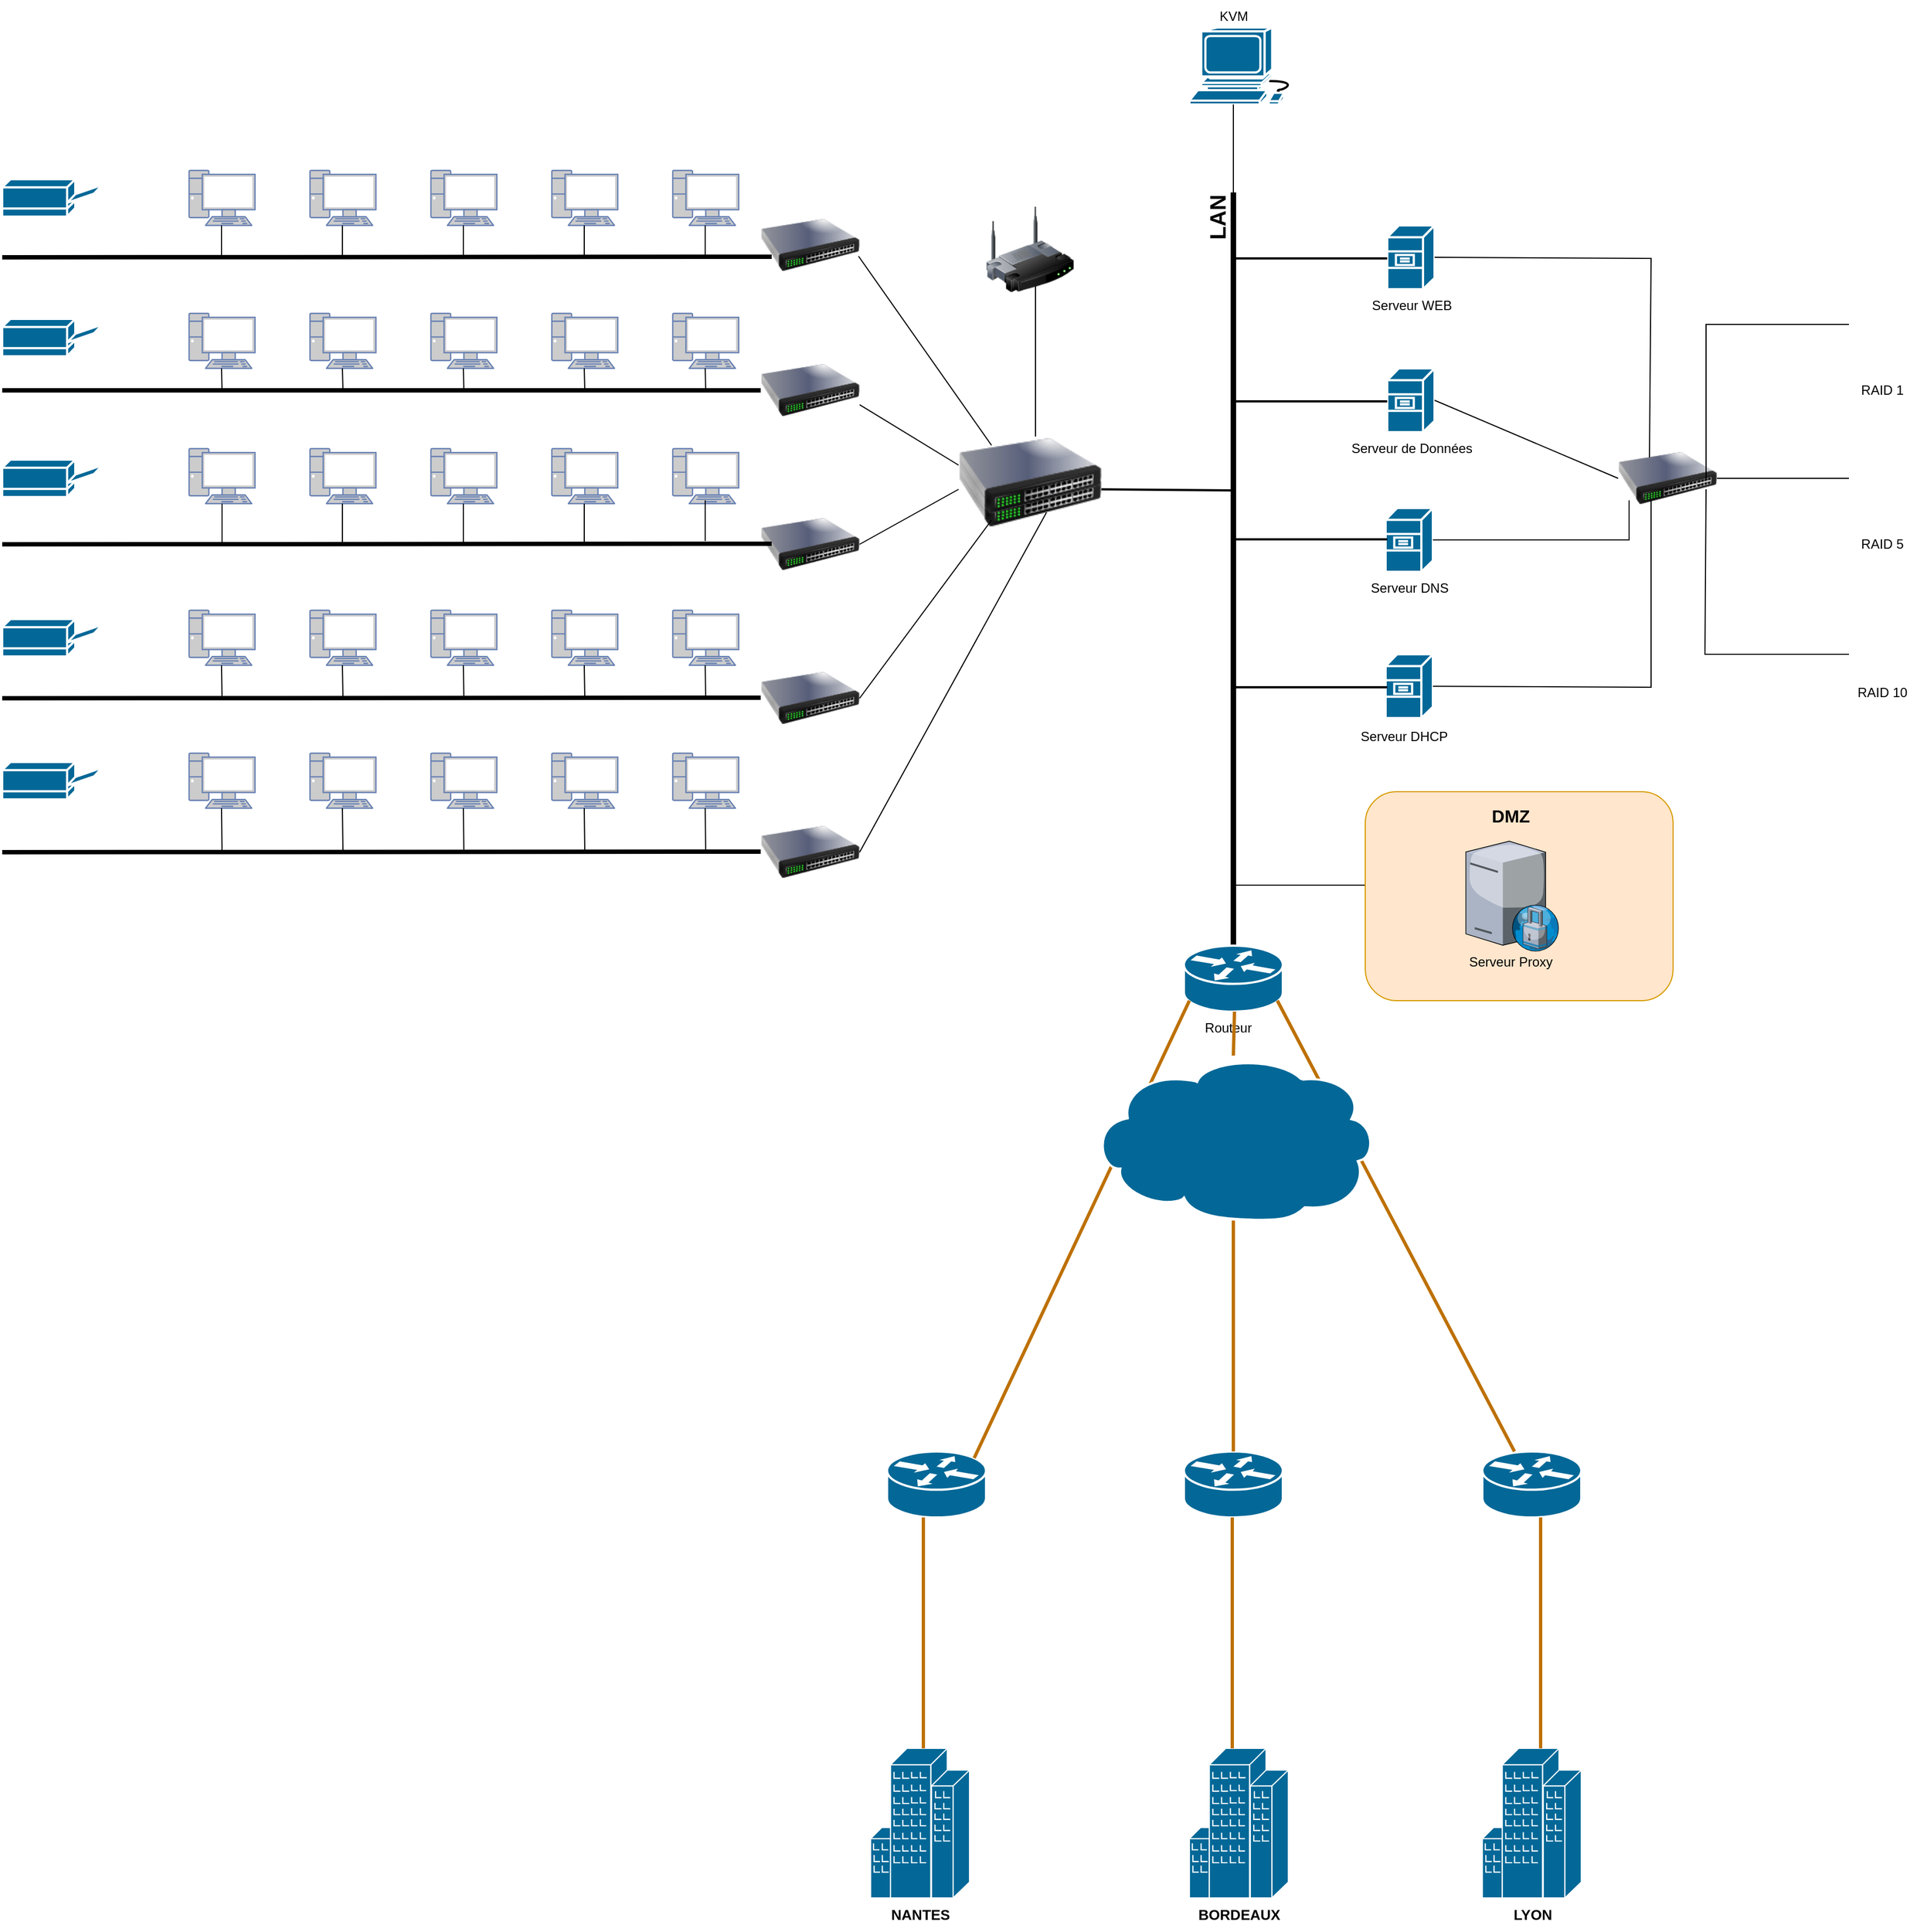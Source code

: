 <mxfile version="21.0.10" type="github">
  <diagram id="6a731a19-8d31-9384-78a2-239565b7b9f0" name="Page-1">
    <mxGraphModel dx="3197" dy="2934" grid="1" gridSize="10" guides="1" tooltips="1" connect="1" arrows="1" fold="1" page="1" pageScale="1" pageWidth="827" pageHeight="1169" background="none" math="0" shadow="0">
      <root>
        <mxCell id="0" />
        <mxCell id="1" parent="0" />
        <mxCell id="ulOZlzncEij44m-0XtQn-2258" value="" style="shape=mxgraph.cisco.servers.file_server;sketch=0;html=1;pointerEvents=1;dashed=0;fillColor=#036897;strokeColor=#ffffff;strokeWidth=2;verticalLabelPosition=bottom;verticalAlign=top;align=center;outlineConnect=0;" vertex="1" parent="1">
          <mxGeometry x="620" y="-115" width="43" height="58" as="geometry" />
        </mxCell>
        <mxCell id="ulOZlzncEij44m-0XtQn-2259" value="" style="shape=mxgraph.cisco.servers.file_server;sketch=0;html=1;pointerEvents=1;dashed=0;fillColor=#036897;strokeColor=#ffffff;strokeWidth=2;verticalLabelPosition=bottom;verticalAlign=top;align=center;outlineConnect=0;" vertex="1" parent="1">
          <mxGeometry x="620" y="15" width="43" height="58" as="geometry" />
        </mxCell>
        <mxCell id="ulOZlzncEij44m-0XtQn-2260" value="&#xa;&lt;span style=&quot;color: rgba(0, 0, 0, 0); font-family: monospace; font-size: 0px; font-style: normal; font-variant-ligatures: normal; font-variant-caps: normal; font-weight: 400; letter-spacing: normal; orphans: 2; text-align: start; text-indent: 0px; text-transform: none; widows: 2; word-spacing: 0px; -webkit-text-stroke-width: 0px; background-color: rgb(251, 251, 251); text-decoration-thickness: initial; text-decoration-style: initial; text-decoration-color: initial; float: none; display: inline !important;&quot;&gt;%3CmxGraphModel%3E%3Croot%3E%3CmxCell%20id%3D%220%22%2F%3E%3CmxCell%20id%3D%221%22%20parent%3D%220%22%2F%3E%3CmxCell%20id%3D%222%22%20value%3D%22%22%20style%3D%22shape%3Dmxgraph.cisco.servers. file_server%3Bsketch%3D0%3Bhtml%3D1%3BpointerEvents%3D1%3Bdashed%3D0%3BfillColor%3D%23036897%3BstrokeColor%3D%23ffffff%3BstrokeWidth%3D2%3BverticalLabelPosition%3Dbottom%3BverticalAlign%3Dtop%3Balign%3Dcenter%3BoutlineConnect%3D0%3B%22%20vertex%3D%221%22%20%3%221%22 3parent%3D%20%3%22660E%22CmxGeometry%20x%3D%22370%22%20y%3D%2243%22%20width%3D%2258%22%20height%3D%22%22%2as%3D%3geometry%2%3F%3E%2C%3FmxCell%3E" style="shape=mxgraph.cisco.servers.file_server;sketch=0;html=1;pointerEvents=1;dashed=0;fillColor=#036897;strokeColor=#ffffff;strokeWidth=2;verticalLabelPosition=bottom;verticalAlign=top;align=center;outlineConnect=0;" vertex="1" parent="1">
          <mxGeometry x="618.5" y="142" width="43" height="58" as="geometry" />
        </mxCell>
        <mxCell id="ulOZlzncEij44m-0XtQn-2261" value="Serveur WEB" style="text;html=1;align=center;verticalAlign=middle;resizable=0;points=[];autosize=1;strokeColor=none;fillColor=none;" vertex="1" parent="1">
          <mxGeometry x="591.5" y="-57" width="100" height="30" as="geometry" />
        </mxCell>
        <mxCell id="ulOZlzncEij44m-0XtQn-2262" value="Serveur de Données" style="text;html=1;align=center;verticalAlign=middle;resizable=0;points=[];autosize=1;strokeColor=none;fillColor=none;" vertex="1" parent="1">
          <mxGeometry x="576.5" y="73" width="130" height="30" as="geometry" />
        </mxCell>
        <mxCell id="ulOZlzncEij44m-0XtQn-2263" value="Serveur DNS" style="text;html=1;align=center;verticalAlign=middle;resizable=0;points=[];autosize=1;strokeColor=none;fillColor=none;" vertex="1" parent="1">
          <mxGeometry x="595" y="200" width="90" height="30" as="geometry" />
        </mxCell>
        <mxCell id="ulOZlzncEij44m-0XtQn-2264" value="&#xa;&lt;span style=&quot;color: rgba(0, 0, 0, 0); font-family: monospace; font-size: 0px; font-style: normal; font-variant-ligatures: normal; font-variant-caps: normal; font-weight: 400; letter-spacing: normal; orphans: 2; text-align: start; text-indent: 0px; text-transform: none; widows: 2; word-spacing: 0px; -webkit-text-stroke-width: 0px; background-color: rgb(251, 251, 251); text-decoration-thickness: initial; text-decoration-style: initial; text-decoration-color: initial; float: none; display: inline !important;&quot;&gt;%3CmxGraphModel%3E%3Croot%3E%3CmxCell%20id%3D%220%22%2F%3E%3CmxCell%20id%3D%221%22%20parent%3D%220%22%2F%3E%3CmxCell%20id%3D%222%22%20value%3D%22%22%20style%3D%22shape%3Dmxgraph.cisco.servers. file_server%3Bsketch%3D0%3Bhtml%3D1%3BpointerEvents%3D1%3Bdashed%3D0%3BfillColor%3D%23036897%3BstrokeColor%3D%23ffffff%3BstrokeWidth%3D2%3BverticalLabelPosition%3Dbottom%3BverticalAlign%3Dtop%3Balign%3Dcenter%3BoutlineConnect%3D0%3B%22%20vertex%3D%221%22%20%3%221%22 3parent%3D%20%3%22660E%22CmxGeometry%20x%3D%22370%22%20y%3D%2243%22%20width%3D%2258%22%20height%3D%22%22%2as%3D%3geometry%2%3F%3E%2C%3FmxCell%3E" style="shape=mxgraph.cisco.servers.file_server;sketch=0;html=1;pointerEvents=1;dashed=0;fillColor=#036897;strokeColor=#ffffff;strokeWidth=2;verticalLabelPosition=bottom;verticalAlign=top;align=center;outlineConnect=0;" vertex="1" parent="1">
          <mxGeometry x="618.5" y="275" width="43" height="58" as="geometry" />
        </mxCell>
        <mxCell id="ulOZlzncEij44m-0XtQn-2265" value="Serveur DHCP" style="text;html=1;align=center;verticalAlign=middle;resizable=0;points=[];autosize=1;strokeColor=none;fillColor=none;" vertex="1" parent="1">
          <mxGeometry x="585" y="335" width="100" height="30" as="geometry" />
        </mxCell>
        <mxCell id="ulOZlzncEij44m-0XtQn-2266" value="" style="endArrow=none;html=1;rounded=0;strokeWidth=5;" edge="1" parent="1" source="ulOZlzncEij44m-0XtQn-2349">
          <mxGeometry width="50" height="50" relative="1" as="geometry">
            <mxPoint x="480" y="395" as="sourcePoint" />
            <mxPoint x="480" y="-145" as="targetPoint" />
          </mxGeometry>
        </mxCell>
        <mxCell id="ulOZlzncEij44m-0XtQn-2267" value="" style="endArrow=none;html=1;rounded=0;strokeWidth=2;" edge="1" parent="1">
          <mxGeometry width="50" height="50" relative="1" as="geometry">
            <mxPoint x="480" y="-85" as="sourcePoint" />
            <mxPoint x="620" y="-85" as="targetPoint" />
          </mxGeometry>
        </mxCell>
        <mxCell id="ulOZlzncEij44m-0XtQn-2268" value="" style="endArrow=none;html=1;rounded=0;strokeWidth=2;" edge="1" parent="1">
          <mxGeometry width="50" height="50" relative="1" as="geometry">
            <mxPoint x="480" y="305" as="sourcePoint" />
            <mxPoint x="620" y="305" as="targetPoint" />
          </mxGeometry>
        </mxCell>
        <mxCell id="ulOZlzncEij44m-0XtQn-2269" value="" style="endArrow=none;html=1;rounded=0;strokeWidth=2;" edge="1" parent="1">
          <mxGeometry width="50" height="50" relative="1" as="geometry">
            <mxPoint x="480" y="170.5" as="sourcePoint" />
            <mxPoint x="620" y="170.5" as="targetPoint" />
          </mxGeometry>
        </mxCell>
        <mxCell id="ulOZlzncEij44m-0XtQn-2270" value="&#xa;&lt;span style=&quot;color: rgba(0, 0, 0, 0); font-family: monospace; font-size: 0px; font-style: normal; font-variant-ligatures: normal; font-variant-caps: normal; font-weight: 400; letter-spacing: normal; orphans: 2; text-align: start; text-indent: 0px; text-transform: none; widows: 2; word-spacing: 0px; -webkit-text-stroke-width: 0px; background-color: rgb(251, 251, 251); text-decoration-thickness: initial; text-decoration-style: initial; text-decoration-color: initial; float: none; display: inline !important;&quot;&gt;%3CmxGraphModel%3E%3Croot%3E%3CmxCell%20id%3D%220%22%2F%3E%3CmxCell%20id%3D%221%22%20parent%3D%220%22%2F%3E%3CmxCell%20id%3D%222%22%20value%3D%22%22%20style%3D%22endArrow%3Dnone%3Bhtml%3D1%3Brounded%3D0%3BstrokeWidth%3D2%3B%22%20edge%3D%221%22%20parent%3D%221%22%3E%3CmxGeometry%20width%3D%2250%22%20height%3D%2250%22%20relative%3D%221%22%20as%3D%22geometry%22%3E%3CmxPoint%20x%3D%22520%22% 20y%3D%22280%22%20as%3D%22sourcePoint%22%2F%3E%3CmxPoint%20x%3D%22660%22%20y%3D%22280%22%20as%3D%22targetPoint%22%2F%3E%3C%2FmxGeometry%3E%3C%2FmxCell%3E%3C%2Froot%3E%3C%2FmxGraphModel%3E" style="endArrow=none;html=1;rounded=0;strokeWidth=2;" edge="1" parent="1">
          <mxGeometry width="50" height="50" relative="1" as="geometry">
            <mxPoint x="480" y="45" as="sourcePoint" />
            <mxPoint x="620" y="45" as="targetPoint" />
          </mxGeometry>
        </mxCell>
        <mxCell id="ulOZlzncEij44m-0XtQn-2271" value="" style="image;html=1;image=img/lib/clip_art/networking/Switch_128x128.png" vertex="1" parent="1">
          <mxGeometry x="230" y="85" width="130" height="80" as="geometry" />
        </mxCell>
        <mxCell id="ulOZlzncEij44m-0XtQn-2272" value="&#xa;&lt;span style=&quot;color: rgba(0, 0, 0, 0); font-family: monospace; font-size: 0px; font-style: normal; font-variant-ligatures: normal; font-variant-caps: normal; font-weight: 400; letter-spacing: normal; orphans: 2; text-align: start; text-indent: 0px; text-transform: none; widows: 2; word-spacing: 0px; -webkit-text-stroke-width: 0px; background-color: rgb(251, 251, 251); text-decoration-thickness: initial; text-decoration-style: initial; text-decoration-color: initial; float: none; display: inline !important;&quot;&gt;%3CmxGraphModel%3E%3Croot%3E%3CmxCell%20id%3D%220%22%2F%3E%3CmxCell%20id%3D%221%22%20parent%3D%220%22%2F%3E%3CmxCell%20id%3D%222%22%20value%3D%22%22%20style%3D%22image%3Bhtml%3D1%3Bimage %3Dimg%2Flib%2Fclip_art%2Fnetworking%2FSwitch_128x128.png%22%20vertex%3D%221%22%20parent%3D%221%22%3E%3CmxGeometry%20x%3D%22270%22%20y%3D%22308%22%20width%3D%22130%22%20height%3D%2280%22%20as%3D%22geometry%22% 2F%3E%3C%2FmxCell%3E%3C%2Froot%3E%3C%2FmxGraphModel%3E" style="image;html=1;image=img/lib/clip_art/networking/Switch_128x128.png" vertex="1" parent="1">
          <mxGeometry x="230" y="73" width="130" height="80" as="geometry" />
        </mxCell>
        <mxCell id="ulOZlzncEij44m-0XtQn-2274" value="&#xa;&lt;span style=&quot;color: rgba(0, 0, 0, 0); font-family: monospace; font-size: 0px; font-style: normal; font-variant-ligatures: normal; font-variant-caps: normal; font-weight: 400; letter-spacing: normal; orphans: 2; text-align: start; text-indent: 0px; text-transform: none; widows: 2; word-spacing: 0px; -webkit-text-stroke-width: 0px; background-color: rgb(251, 251, 251); text-decoration-thickness: initial; text-decoration-style: initial; text-decoration-color: initial; float: none; display: inline !important;&quot;&gt;%3CmxGraphModel%3E%3Croot%3E%3CmxCell%20id%3D%220%22%2F%3E%3CmxCell%20id%3D%221%22%20parent%3D%220%22%2F%3E%3CmxCell%20id%3D%222%22%20value%3D%22%22%20style%3D%22endArrow%3Dnone%3Bhtml%3D1%3Brounded%3D0%3BstrokeWidth%3D2%3B%22%20edge%3D%221%22%20parent%3D%221%22%3E%3CmxGeometry%20width%3D%2250%22%20height%3D%2250%22%20relative%3D%221%22%20as%3D%22geometry%22%3E%3CmxPoint%20x%3D%22520%22% 20y%3D%22280%22%20as%3D%22sourcePoint%22%2F%3E%3CmxPoint%20x%3D%22660%22%20y%3D%22280%22%20as%3D%22targetPoint%22%2F%3E%3C%2FmxGeometry%3E%3C%2FmxCell%3E%3C%2Froot%3E%3C%2FmxGraphModel%3E" style="endArrow=none;html=1;rounded=0;strokeWidth=2;" edge="1" parent="1">
          <mxGeometry width="50" height="50" relative="1" as="geometry">
            <mxPoint x="360" y="125" as="sourcePoint" />
            <mxPoint x="480" y="126" as="targetPoint" />
          </mxGeometry>
        </mxCell>
        <mxCell id="ulOZlzncEij44m-0XtQn-2275" value="&#xa;&lt;span style=&quot;color: rgba(0, 0, 0, 0); font-family: monospace; font-size: 0px; font-style: normal; font-variant-ligatures: normal; font-variant-caps: normal; font-weight: 400; letter-spacing: normal; orphans: 2; text-align: start; text-indent: 0px; text-transform: none; widows: 2; word-spacing: 0px; -webkit-text-stroke-width: 0px; background-color: rgb(251, 251, 251); text-decoration-thickness: initial; text-decoration-style: initial; text-decoration-color: initial; float: none; display: inline !important;&quot;&gt;%3CmxGraphModel%3E%3Croot%3E%3CmxCell%20id%3D%220%22%2F%3E%3CmxCell%20id%3D%221%22%20parent%3D%220%22%2F%3E%3CmxCell%20id%3D%222%22%20value%3D%22%26%2310%3B%26lt%3Bspan%20style%3D%26quot%3Bcolor%3A%20rgba(0%2C%200%2C%200%2C%200)%3B%20font-family%3A%20monospace%3B%20font-size%3A%200px%3B%20font-style%3A%20normal%3B%20font-variant-ligatures%3A%20normal%3B%20font-variant-caps%3A%20normal%3B%20font-weight%3A%20400%3B%20letter-spacing%3A% 20normal%3B%20orphans%3A%202%3B%20text-align%3A%20start%3B%20text-indent%3A%200px%3B%20text-transform%3A%20none%3B%20widows%3A%202%3B%20word-spacing%3A%200px%3B%20-webkit-text-stroke-width%3A%200px%3B%20background-color%3A%20rgb(251%2C%20251%2C%20251)%3B%20text-decoration-thickness%3A%20initial%3B%20text-decoration-style%3A%20initial%3B%20text-decoration-color%3A%20initial%3B%20float%3A%20none%3B%20display%3A%20inline%20! important%3B%26quot%3B%26gt%3B%253CmxGraphModel%253E%253Croot%253E%253CmxCell%2520id%253D%25220%2522%252F%253E%253CmxCell%2520id%253D%25221%2522%2520parent%253D%25220%2522%252F%253E%253CmxCell%2520id%253D%25222%2522%2520value%253D%2522%2522%2520style%253D%2522image%253Bhtml%253D1%253Bimage%20%253Dimg%252Flib%252Fclip_art%252Fnetworking%252FSwitch_128x128. png%2522%2520vertex%253D%25221%2522%2520parent%253D%25221%2522%253E%253CmxGeometry%2520x%253D%2522270%2522%2520y%253D%2522308%2522%2520width%253D%2522130%2522%2520height%253D%252280height%2522D%2520&amp;amp;253&amp;amp;2522&amp;amp;2522&amp;amp;25d&amp;amp;202d&amp;amp;253width%253%252d%253d%253d&amp;amp;252height%253D%253&amp;amp;252width%253d%22height%20&amp;amp;3height%22D%3&amp;amp;3height%1D%3&amp;amp;3height%2&amp;amp;2&amp;amp;2height%2D%128%128%22as%20D%3geometry%221%22%20F%3E%221C%22FmxCell%3E%3C%20Froot%3E" style="image;html=1;image=img/lib/clip_art/networking/Switch_128x128.png" vertex="1" parent="1">
          <mxGeometry x="50" y="-137" width="90" height="80" as="geometry" />
        </mxCell>
        <mxCell id="ulOZlzncEij44m-0XtQn-2276" value="&#xa;&lt;span style=&quot;color: rgba(0, 0, 0, 0); font-family: monospace; font-size: 0px; font-style: normal; font-variant-ligatures: normal; font-variant-caps: normal; font-weight: 400; letter-spacing: normal; orphans: 2; text-align: start; text-indent: 0px; text-transform: none; widows: 2; word-spacing: 0px; -webkit-text-stroke-width: 0px; background-color: rgb(251, 251, 251); text-decoration-thickness: initial; text-decoration-style: initial; text-decoration-color: initial; float: none; display: inline !important;&quot;&gt;%3CmxGraphModel%3E%3Croot%3E%3CmxCell%20id%3D%220%22%2F%3E%3CmxCell%20id%3D%221%22%20parent%3D%220%22%2F%3E%3CmxCell%20id%3D%222%22%20value%3D%22%26%2310%3B%26lt%3Bspan%20style%3D%26quot%3Bcolor%3A%20rgba(0%2C%200%2C%200%2C%200)%3B%20font-family%3A%20monospace%3B%20font-size%3A%200px%3B%20font-style%3A%20normal%3B%20font-variant-ligatures%3A%20normal%3B%20font-variant-caps%3A%20normal%3B%20font-weight%3A%20400%3B%20letter-spacing%3A% 20normal%3B%20orphans%3A%202%3B%20text-align%3A%20start%3B%20text-indent%3A%200px%3B%20text-transform%3A%20none%3B%20widows%3A%202%3B%20word-spacing%3A%200px%3B%20-webkit-text-stroke-width%3A%200px%3B%20background-color%3A%20rgb(251%2C%20251%2C%20251)%3B%20text-decoration-thickness%3A%20initial%3B%20text-decoration-style%3A%20initial%3B%20text-decoration-color%3A%20initial%3B%20float%3A%20none%3B%20display%3A%20inline%20! important%3B%26quot%3B%26gt%3B%253CmxGraphModel%253E%253Croot%253E%253CmxCell%2520id%253D%25220%2522%252F%253E%253CmxCell%2520id%253D%25221%2522%2520parent%253D%25220%2522%252F%253E%253CmxCell%2520id%253D%25222%2522%2520value%253D%2522%2522%2520style%253D%2522image%253Bhtml%253D1%253Bimage%20%253Dimg%252Flib%252Fclip_art%252Fnetworking%252FSwitch_128x128. png%2522%2520vertex%253D%25221%2522%2520parent%253D%25221%2522%253E%253CmxGeometry%2520x%253D%2522270%2522%2520y%253D%2522308%2522%2520width%253D%2522130%2522%2520height%253D%252280height%2522D%2520&amp;amp;253&amp;amp;2522&amp;amp;2522&amp;amp;25d&amp;amp;202d&amp;amp;253width%253%252d%253d%253d&amp;amp;252height%253D%253&amp;amp;252width%253d%22height%20&amp;amp;3height%22D%3&amp;amp;3height%1D%3&amp;amp;3height%2&amp;amp;2&amp;amp;2height%2D%128%128%22as%20D%3geometry%221%22%20F%3E%221C%22FmxCell%3E%3C%20Froot%3E" style="image;html=1;image=img/lib/clip_art/networking/Switch_128x128.png" vertex="1" parent="1">
          <mxGeometry x="50" y="-5" width="90" height="80" as="geometry" />
        </mxCell>
        <mxCell id="ulOZlzncEij44m-0XtQn-2277" value="&#xa;&lt;span style=&quot;color: rgba(0, 0, 0, 0); font-family: monospace; font-size: 0px; font-style: normal; font-variant-ligatures: normal; font-variant-caps: normal; font-weight: 400; letter-spacing: normal; orphans: 2; text-align: start; text-indent: 0px; text-transform: none; widows: 2; word-spacing: 0px; -webkit-text-stroke-width: 0px; background-color: rgb(251, 251, 251); text-decoration-thickness: initial; text-decoration-style: initial; text-decoration-color: initial; float: none; display: inline !important;&quot;&gt;%3CmxGraphModel%3E%3Croot%3E%3CmxCell%20id%3D%220%22%2F%3E%3CmxCell%20id%3D%221%22%20parent%3D%220%22%2F%3E%3CmxCell%20id%3D%222%22%20value%3D%22%26%2310%3B%26lt%3Bspan%20style%3D%26quot%3Bcolor%3A%20rgba(0%2C%200%2C%200%2C%200)%3B%20font-family%3A%20monospace%3B%20font-size%3A%200px%3B%20font-style%3A%20normal%3B%20font-variant-ligatures%3A%20normal%3B%20font-variant-caps%3A%20normal%3B%20font-weight%3A%20400%3B%20letter-spacing%3A% 20normal%3B%20orphans%3A%202%3B%20text-align%3A%20start%3B%20text-indent%3A%200px%3B%20text-transform%3A%20none%3B%20widows%3A%202%3B%20word-spacing%3A%200px%3B%20-webkit-text-stroke-width%3A%200px%3B%20background-color%3A%20rgb(251%2C%20251%2C%20251)%3B%20text-decoration-thickness%3A%20initial%3B%20text-decoration-style%3A%20initial%3B%20text-decoration-color%3A%20initial%3B%20float%3A%20none%3B%20display%3A%20inline%20! important%3B%26quot%3B%26gt%3B%253CmxGraphModel%253E%253Croot%253E%253CmxCell%2520id%253D%25220%2522%252F%253E%253CmxCell%2520id%253D%25221%2522%2520parent%253D%25220%2522%252F%253E%253CmxCell%2520id%253D%25222%2522%2520id%253%2522id%2526value%252310D%253%2526%253%2520B%253lt%2526Bspan%253style%253D%2520quot%0Bcolor%252A%25200rgba(252%25200C%252%25200C%253%2520C%253)%2520B%253font-family%2520A%253monospace%25200B%253font-size%2520A%253px%2520B%253font-style%2520A% 253normal%2520B%253font-variant-ligatures%2520A%253normal%2520B%253font-variant-caps%2520A%253normal%2520400B%253font-weight%2520A%253%25B%2020letter-spacing%253A%2520%253normal%25202B%253orphans%2520A%253%2520B%253text-align%2520A; 253A %25200start%253B%2520text-indent%253A%2520px%253B%2520text-transform%253A%25202none%253B%2520widows%253A%25200%253B%2520word-spacing%253A%25200px%253B%2520-webkit-text-stroke-width%253A%2520px%251B%252background-color% 2520251A%252rgb(2520251%253C%2520%253C%2520)%253B%2520text-decoration-thickness%253A%2520initial%253B%2520text-decoration-style%253A%2520initial%253B%2520text-decoration-color%253A%2520initial%253B%2520float%253A%2520none%2520B%20display%253A%2526inline%253! %2526important%253B%25253quot%25253B%25253gt%25253B%25253CmxGraphModel%252520E%25253Croot%2525220E%252522CmxCell%25252id%25253D%25253%252520%25253F%2525221E%252522CmxCell%252520id%25253D%2525220%252522%25252parent%25253D%25253%252520D% %25253%2525222F%252522E%252520CmxCell%25253id%252522D%252522%252520%25253value%252522D%25253%25253%1style%25253D%2520image%25253Bhtml%25252D25252%25252Bimage%25252%128Dimg%128Flib%20Fclip_art%252522Fnetworking%252520FSwitch_ 25253x2525221. %252522png%252520%25253vertex%2525221D%252522%25253%25253parent%252520D%25253%252522270%252522E%252520CmxGeometry%25253x%252522308D%252522%252520%25253y%252522130D%252522%252520%25253width%25252280D%252522%252520%26height%3D%3D%253D%26D%3D%3D%2522D%26D%3D%3D%2522%26D%3D%3D%25D%26d%3d%3d%202d%26d%3d%3d%253d%25253d%25252&amp;amp;25253D%25253%26D%3D%3D%252D%25253D%25253D%26D%3D%3D%252D%25253D%2522D%2520D%26D%3D%3&amp;amp;3D%2522D%253D%26height%3D%3%3amp%251Bamp%253B26%3amp%3Bamp%3B252%26amp%3Bamp%3B2%26amp%3Bamp%3B2d%252amp%25128Bamp%25128B2522d%2520amp%253Bamp%25221B2522width%2520%253d%25221d%2522d%253amp%253Bamp%2520B253height%22D%20%3amp%22Bamp% 3B3width%1d%3height%3%2amp%2Bamp%2B2height%128D%128%22amp%20Bamp%3B221height%22D%20%3amp%221Bamp%22B3height%3%20amp%3Bamp%2290B22%20amp%3Bamp%22370B22height%20D%3%2290%22%20%3%2280%22%20%3%22%22as%2D%3geometry%3%2%3F%3E%2C%3FmxCell%3E" style="image;html=1;image=img/lib/clip_art/networking/Switch_128x128.png" vertex="1" parent="1">
          <mxGeometry x="50" y="135" width="90" height="80" as="geometry" />
        </mxCell>
        <mxCell id="ulOZlzncEij44m-0XtQn-2278" value="&#xa;&lt;span style=&quot;color: rgba(0, 0, 0, 0); font-family: monospace; font-size: 0px; font-style: normal; font-variant-ligatures: normal; font-variant-caps: normal; font-weight: 400; letter-spacing: normal; orphans: 2; text-align: start; text-indent: 0px; text-transform: none; widows: 2; word-spacing: 0px; -webkit-text-stroke-width: 0px; background-color: rgb(251, 251, 251); text-decoration-thickness: initial; text-decoration-style: initial; text-decoration-color: initial; float: none; display: inline !important;&quot;&gt;%3CmxGraphModel%3E%3Croot%3E%3CmxCell%20id%3D%220%22%2F%3E%3CmxCell%20id%3D%221%22%20parent%3D%220%22%2F%3E%3CmxCell%20id%3D%222%22%20value%3D%22%26%2310%3B%26lt%3Bspan%20style%3D%26quot%3Bcolor%3A%20rgba(0%2C%200%2C%200%2C%200)%3B%20font-family%3A%20monospace%3B%20font-size%3A%200px%3B%20font-style%3A%20normal%3B%20font-variant-ligatures%3A%20normal%3B%20font-variant-caps%3A%20normal%3B%20font-weight%3A%20400%3B%20letter-spacing%3A% 20normal%3B%20orphans%3A%202%3B%20text-align%3A%20start%3B%20text-indent%3A%200px%3B%20text-transform%3A%20none%3B%20widows%3A%202%3B%20word-spacing%3A%200px%3B%20-webkit-text-stroke-width%3A%200px%3B%20background-color%3A%20rgb(251%2C%20251%2C%20251)%3B%20text-decoration-thickness%3A%20initial%3B%20text-decoration-style%3A%20initial%3B%20text-decoration-color%3A%20initial%3B%20float%3A%20none%3B%20display%3A%20inline%20! important%3B%26quot%3B%26gt%3B%253CmxGraphModel%253E%253Croot%253E%253CmxCell%2520id%253D%25220%2522%252F%253E%253CmxCell%2520id%253D%25221%2522%2520parent%253D%25220%2522%252F%253E%253CmxCell%2520id%253D%25222%2522%2520value%253D%2522%2522%2520style%253D%2522image%253Bhtml%253D1%253Bimage%20%253Dimg%252Flib%252Fclip_art%252Fnetworking%252FSwitch_128x128. png%2522%2520vertex%253D%25221%2522%2520parent%253D%25221%2522%253E%253CmxGeometry%2520x%253D%2522270%2522%2520y%253D%2522308%2522%2520width%253D%2522130%2522%2520height%253D%252280height%2522D%2520&amp;amp;253&amp;amp;2522&amp;amp;2522&amp;amp;25d&amp;amp;202d&amp;amp;253width%253%252d%253d%253d&amp;amp;252height%253D%253&amp;amp;252width%253d%22height%20&amp;amp;3height%22D%3&amp;amp;3height%1D%3&amp;amp;3height%2&amp;amp;2&amp;amp;2height%2D%128%128%22as%20D%3geometry%221%22%20F%3E%221C%22FmxCell%3E%3C%20Froot%3E" style="image;html=1;image=img/lib/clip_art/networking/Switch_128x128.png" vertex="1" parent="1">
          <mxGeometry x="50" y="275" width="90" height="80" as="geometry" />
        </mxCell>
        <mxCell id="ulOZlzncEij44m-0XtQn-2279" value="&#xa;&lt;span style=&quot;color: rgba(0, 0, 0, 0); font-family: monospace; font-size: 0px; font-style: normal; font-variant-ligatures: normal; font-variant-caps: normal; font-weight: 400; letter-spacing: normal; orphans: 2; text-align: start; text-indent: 0px; text-transform: none; widows: 2; word-spacing: 0px; -webkit-text-stroke-width: 0px; background-color: rgb(251, 251, 251); text-decoration-thickness: initial; text-decoration-style: initial; text-decoration-color: initial; float: none; display: inline !important;&quot;&gt;%3CmxGraphModel%3E%3Croot%3E%3CmxCell%20id%3D%220%22%2F%3E%3CmxCell%20id%3D%221%22%20parent%3D%220%22%2F%3E%3CmxCell%20id%3D%222%22%20value%3D%22%26%2310%3B%26lt%3Bspan%20style%3D%26quot%3Bcolor%3A%20rgba(0%2C%200%2C%200%2C%200)%3B%20font-family%3A%20monospace%3B%20font-size%3A%200px%3B%20font-style%3A%20normal%3B%20font-variant-ligatures%3A%20normal%3B%20font-variant-caps%3A%20normal%3B%20font-weight%3A%20400%3B%20letter-spacing%3A% 20normal%3B%20orphans%3A%202%3B%20text-align%3A%20start%3B%20text-indent%3A%200px%3B%20text-transform%3A%20none%3B%20widows%3A%202%3B%20word-spacing%3A%200px%3B%20-webkit-text-stroke-width%3A%200px%3B%20background-color%3A%20rgb(251%2C%20251%2C%20251)%3B%20text-decoration-thickness%3A%20initial%3B%20text-decoration-style%3A%20initial%3B%20text-decoration-color%3A%20initial%3B%20float%3A%20none%3B%20display%3A%20inline%20! important%3B%26quot%3B%26gt%3B%253CmxGraphModel%253E%253Croot%253E%253CmxCell%2520id%253D%25220%2522%252F%253E%253CmxCell%2520id%253D%25221%2522%2520parent%253D%25220%2522%252F%253E%253CmxCell%2520id%253D%25222%2522%2520value%253D%2522%2522%2520style%253D%2522image%253Bhtml%253D1%253Bimage%20%253Dimg%252Flib%252Fclip_art%252Fnetworking%252FSwitch_128x128. png%2522%2520vertex%253D%25221%2522%2520parent%253D%25221%2522%253E%253CmxGeometry%2520x%253D%2522270%2522%2520y%253D%2522308%2522%2520width%253D%2522130%2522%2520height%253D%252280height%2522D%2520&amp;amp;253&amp;amp;2522&amp;amp;2522&amp;amp;25d&amp;amp;202d&amp;amp;253width%253%252d%253d%253d&amp;amp;252height%253D%253&amp;amp;252width%253d%22height%20&amp;amp;3height%22D%3&amp;amp;3height%1D%3&amp;amp;3height%2&amp;amp;2&amp;amp;2height%2D%128%128%22as%20D%3geometry%221%22%20F%3E%221C%22FmxCell%3E%3C%20Froot%3E" style="image;html=1;image=img/lib/clip_art/networking/Switch_128x128.png" vertex="1" parent="1">
          <mxGeometry x="50" y="415" width="90" height="80" as="geometry" />
        </mxCell>
        <mxCell id="ulOZlzncEij44m-0XtQn-2280" value="" style="endArrow=none;html=1;rounded=0;exitX=1;exitY=0.5;exitDx=0;exitDy=0;" edge="1" parent="1" source="ulOZlzncEij44m-0XtQn-2277">
          <mxGeometry width="50" height="50" relative="1" as="geometry">
            <mxPoint x="180" y="175" as="sourcePoint" />
            <mxPoint x="230" y="125" as="targetPoint" />
          </mxGeometry>
        </mxCell>
        <mxCell id="ulOZlzncEij44m-0XtQn-2281" value="" style="endArrow=none;html=1;rounded=0;exitX=1;exitY=0.663;exitDx=0;exitDy=0;exitPerimeter=0;" edge="1" parent="1" source="ulOZlzncEij44m-0XtQn-2276">
          <mxGeometry width="50" height="50" relative="1" as="geometry">
            <mxPoint x="140" y="153" as="sourcePoint" />
            <mxPoint x="230" y="103" as="targetPoint" />
          </mxGeometry>
        </mxCell>
        <mxCell id="ulOZlzncEij44m-0XtQn-2282" value="" style="endArrow=none;html=1;rounded=0;exitX=0.989;exitY=0.625;exitDx=0;exitDy=0;exitPerimeter=0;" edge="1" parent="1" source="ulOZlzncEij44m-0XtQn-2275">
          <mxGeometry width="50" height="50" relative="1" as="geometry">
            <mxPoint x="170" y="135" as="sourcePoint" />
            <mxPoint x="260" y="85" as="targetPoint" />
          </mxGeometry>
        </mxCell>
        <mxCell id="ulOZlzncEij44m-0XtQn-2283" value="" style="endArrow=none;html=1;rounded=0;exitX=1;exitY=0.5;exitDx=0;exitDy=0;" edge="1" parent="1" source="ulOZlzncEij44m-0XtQn-2278">
          <mxGeometry width="50" height="50" relative="1" as="geometry">
            <mxPoint x="170" y="203" as="sourcePoint" />
            <mxPoint x="260" y="153" as="targetPoint" />
          </mxGeometry>
        </mxCell>
        <mxCell id="ulOZlzncEij44m-0XtQn-2284" value="" style="endArrow=none;html=1;rounded=0;exitX=1;exitY=0.5;exitDx=0;exitDy=0;" edge="1" parent="1" source="ulOZlzncEij44m-0XtQn-2279">
          <mxGeometry width="50" height="50" relative="1" as="geometry">
            <mxPoint x="220" y="196" as="sourcePoint" />
            <mxPoint x="310" y="146" as="targetPoint" />
          </mxGeometry>
        </mxCell>
        <mxCell id="ulOZlzncEij44m-0XtQn-2285" value="" style="endArrow=none;html=1;rounded=0;entryX=0;entryY=0.5;entryDx=0;entryDy=0;strokeWidth=4;" edge="1" parent="1" target="ulOZlzncEij44m-0XtQn-2276">
          <mxGeometry width="50" height="50" relative="1" as="geometry">
            <mxPoint x="-640" y="35" as="sourcePoint" />
            <mxPoint x="-40" y="25" as="targetPoint" />
            <Array as="points">
              <mxPoint x="-120" y="35" />
            </Array>
          </mxGeometry>
        </mxCell>
        <mxCell id="ulOZlzncEij44m-0XtQn-2286" value="" style="endArrow=none;html=1;rounded=0;entryX=0;entryY=0.5;entryDx=0;entryDy=0;strokeWidth=4;" edge="1" parent="1">
          <mxGeometry width="50" height="50" relative="1" as="geometry">
            <mxPoint x="-640" y="175" as="sourcePoint" />
            <mxPoint x="60" y="174.5" as="targetPoint" />
          </mxGeometry>
        </mxCell>
        <mxCell id="ulOZlzncEij44m-0XtQn-2287" value="" style="endArrow=none;html=1;rounded=0;entryX=0;entryY=0.5;entryDx=0;entryDy=0;strokeWidth=4;" edge="1" parent="1">
          <mxGeometry width="50" height="50" relative="1" as="geometry">
            <mxPoint x="-640" y="-86" as="sourcePoint" />
            <mxPoint x="60" y="-86.5" as="targetPoint" />
          </mxGeometry>
        </mxCell>
        <mxCell id="ulOZlzncEij44m-0XtQn-2288" value="" style="endArrow=none;html=1;rounded=0;entryX=0;entryY=0.5;entryDx=0;entryDy=0;strokeWidth=4;" edge="1" parent="1">
          <mxGeometry width="50" height="50" relative="1" as="geometry">
            <mxPoint x="-640" y="455" as="sourcePoint" />
            <mxPoint x="50" y="454.5" as="targetPoint" />
          </mxGeometry>
        </mxCell>
        <mxCell id="ulOZlzncEij44m-0XtQn-2289" value="" style="endArrow=none;html=1;rounded=0;entryX=0;entryY=0.5;entryDx=0;entryDy=0;strokeWidth=4;" edge="1" parent="1">
          <mxGeometry width="50" height="50" relative="1" as="geometry">
            <mxPoint x="-640" y="315" as="sourcePoint" />
            <mxPoint x="50" y="314.5" as="targetPoint" />
          </mxGeometry>
        </mxCell>
        <mxCell id="ulOZlzncEij44m-0XtQn-2290" value="&#xa;&lt;span style=&quot;color: rgba(0, 0, 0, 0); font-family: monospace; font-size: 0px; font-style: normal; font-variant-ligatures: normal; font-variant-caps: normal; font-weight: 400; letter-spacing: normal; orphans: 2; text-align: start; text-indent: 0px; text-transform: none; widows: 2; word-spacing: 0px; -webkit-text-stroke-width: 0px; background-color: rgb(251, 251, 251); text-decoration-thickness: initial; text-decoration-style: initial; text-decoration-color: initial; float: none; display: inline !important;&quot;&gt;%3CmxGraphModel%3E%3Croot%3E%3CmxCell%20id%3D%220%22%2F%3E%3CmxCell%20id%3D%221%22%20parent%3D%220%22%2F%3E" style="fontColor=#0066CC;verticalAlign=top;verticalLabelPosition=bottom;labelPosition=center;align=center;html=1;outlineConnect=0;fillColor=#CCCCCC;strokeColor=#6881B3;gradientColor=none;gradientDirection=north;strokeWidth=2;shape=mxgraph.networks.pc;" vertex="1" parent="1">
          <mxGeometry x="-360" y="-35" width="60" height="50" as="geometry" />
        </mxCell>
        <mxCell id="ulOZlzncEij44m-0XtQn-2291" value="" style="fontColor=#0066CC;verticalAlign=top;verticalLabelPosition=bottom;labelPosition=center;align=center;html=1;outlineConnect=0;fillColor=#CCCCCC;strokeColor=#6881B3;gradientColor=none;gradientDirection=north;strokeWidth=2;shape=mxgraph.networks.pc;" vertex="1" parent="1">
          <mxGeometry x="-250" y="-35" width="60" height="50" as="geometry" />
        </mxCell>
        <mxCell id="ulOZlzncEij44m-0XtQn-2292" value="" style="fontColor=#0066CC;verticalAlign=top;verticalLabelPosition=bottom;labelPosition=center;align=center;html=1;outlineConnect=0;fillColor=#CCCCCC;strokeColor=#6881B3;gradientColor=none;gradientDirection=north;strokeWidth=2;shape=mxgraph.networks.pc;" vertex="1" parent="1">
          <mxGeometry x="-140" y="-35" width="60" height="50" as="geometry" />
        </mxCell>
        <mxCell id="ulOZlzncEij44m-0XtQn-2293" value="" style="fontColor=#0066CC;verticalAlign=top;verticalLabelPosition=bottom;labelPosition=center;align=center;html=1;outlineConnect=0;fillColor=#CCCCCC;strokeColor=#6881B3;gradientColor=none;gradientDirection=north;strokeWidth=2;shape=mxgraph.networks.pc;" vertex="1" parent="1">
          <mxGeometry x="-30" y="-35" width="60" height="50" as="geometry" />
        </mxCell>
        <mxCell id="ulOZlzncEij44m-0XtQn-2294" value="&#xa;&lt;span style=&quot;color: rgba(0, 0, 0, 0); font-family: monospace; font-size: 0px; font-style: normal; font-variant-ligatures: normal; font-variant-caps: normal; font-weight: 400; letter-spacing: normal; orphans: 2; text-align: start; text-indent: 0px; text-transform: none; widows: 2; word-spacing: 0px; -webkit-text-stroke-width: 0px; background-color: rgb(251, 251, 251); text-decoration-thickness: initial; text-decoration-style: initial; text-decoration-color: initial; float: none; display: inline !important;&quot;&gt;%3CmxGraphModel%3E%3Croot%3E%3CmxCell%20id%3D%220%22%2F%3E%3CmxCell%20id%3D%221%22%20parent%3D%220%22%2F%3E" style="fontColor=#0066CC;verticalAlign=top;verticalLabelPosition=bottom;labelPosition=center;align=center;html=1;outlineConnect=0;fillColor=#CCCCCC;strokeColor=#6881B3;gradientColor=none;gradientDirection=north;strokeWidth=2;shape=mxgraph.networks.pc;" vertex="1" parent="1">
          <mxGeometry x="-470" y="-35" width="60" height="50" as="geometry" />
        </mxCell>
        <mxCell id="ulOZlzncEij44m-0XtQn-2295" value="&#xa;&lt;span style=&quot;color: rgba(0, 0, 0, 0); font-family: monospace; font-size: 0px; font-style: normal; font-variant-ligatures: normal; font-variant-caps: normal; font-weight: 400; letter-spacing: normal; orphans: 2; text-align: start; text-indent: 0px; text-transform: none; widows: 2; word-spacing: 0px; -webkit-text-stroke-width: 0px; background-color: rgb(251, 251, 251); text-decoration-thickness: initial; text-decoration-style: initial; text-decoration-color: initial; float: none; display: inline !important;&quot;&gt;%3CmxGraphModel%3E%3Croot%3E%3CmxCell%20id%3D%220%22%2F%3E%3CmxCell%20id%3D%221%22%20parent%3D%220%22%2F%3E" style="fontColor=#0066CC;verticalAlign=top;verticalLabelPosition=bottom;labelPosition=center;align=center;html=1;outlineConnect=0;fillColor=#CCCCCC;strokeColor=#6881B3;gradientColor=none;gradientDirection=north;strokeWidth=2;shape=mxgraph.networks.pc;" vertex="1" parent="1">
          <mxGeometry x="-360" y="-165" width="60" height="50" as="geometry" />
        </mxCell>
        <mxCell id="ulOZlzncEij44m-0XtQn-2296" value="" style="fontColor=#0066CC;verticalAlign=top;verticalLabelPosition=bottom;labelPosition=center;align=center;html=1;outlineConnect=0;fillColor=#CCCCCC;strokeColor=#6881B3;gradientColor=none;gradientDirection=north;strokeWidth=2;shape=mxgraph.networks.pc;" vertex="1" parent="1">
          <mxGeometry x="-250" y="-165" width="60" height="50" as="geometry" />
        </mxCell>
        <mxCell id="ulOZlzncEij44m-0XtQn-2297" value="" style="fontColor=#0066CC;verticalAlign=top;verticalLabelPosition=bottom;labelPosition=center;align=center;html=1;outlineConnect=0;fillColor=#CCCCCC;strokeColor=#6881B3;gradientColor=none;gradientDirection=north;strokeWidth=2;shape=mxgraph.networks.pc;" vertex="1" parent="1">
          <mxGeometry x="-140" y="-165" width="60" height="50" as="geometry" />
        </mxCell>
        <mxCell id="ulOZlzncEij44m-0XtQn-2298" value="" style="fontColor=#0066CC;verticalAlign=top;verticalLabelPosition=bottom;labelPosition=center;align=center;html=1;outlineConnect=0;fillColor=#CCCCCC;strokeColor=#6881B3;gradientColor=none;gradientDirection=north;strokeWidth=2;shape=mxgraph.networks.pc;" vertex="1" parent="1">
          <mxGeometry x="-30" y="-165" width="60" height="50" as="geometry" />
        </mxCell>
        <mxCell id="ulOZlzncEij44m-0XtQn-2299" value="&#xa;&lt;span style=&quot;color: rgba(0, 0, 0, 0); font-family: monospace; font-size: 0px; font-style: normal; font-variant-ligatures: normal; font-variant-caps: normal; font-weight: 400; letter-spacing: normal; orphans: 2; text-align: start; text-indent: 0px; text-transform: none; widows: 2; word-spacing: 0px; -webkit-text-stroke-width: 0px; background-color: rgb(251, 251, 251); text-decoration-thickness: initial; text-decoration-style: initial; text-decoration-color: initial; float: none; display: inline !important;&quot;&gt;%3CmxGraphModel%3E%3Croot%3E%3CmxCell%20id%3D%220%22%2F%3E%3CmxCell%20id%3D%221%22%20parent%3D%220%22%2F%3E" style="fontColor=#0066CC;verticalAlign=top;verticalLabelPosition=bottom;labelPosition=center;align=center;html=1;outlineConnect=0;fillColor=#CCCCCC;strokeColor=#6881B3;gradientColor=none;gradientDirection=north;strokeWidth=2;shape=mxgraph.networks.pc;" vertex="1" parent="1">
          <mxGeometry x="-470" y="-165" width="60" height="50" as="geometry" />
        </mxCell>
        <mxCell id="ulOZlzncEij44m-0XtQn-2300" value="&#xa;&lt;span style=&quot;color: rgba(0, 0, 0, 0); font-family: monospace; font-size: 0px; font-style: normal; font-variant-ligatures: normal; font-variant-caps: normal; font-weight: 400; letter-spacing: normal; orphans: 2; text-align: start; text-indent: 0px; text-transform: none; widows: 2; word-spacing: 0px; -webkit-text-stroke-width: 0px; background-color: rgb(251, 251, 251); text-decoration-thickness: initial; text-decoration-style: initial; text-decoration-color: initial; float: none; display: inline !important;&quot;&gt;%3CmxGraphModel%3E%3Croot%3E%3CmxCell%20id%3D%220%22%2F%3E%3CmxCell%20id%3D%221%22%20parent%3D%220%22%2F%3E" style="fontColor=#0066CC;verticalAlign=top;verticalLabelPosition=bottom;labelPosition=center;align=center;html=1;outlineConnect=0;fillColor=#CCCCCC;strokeColor=#6881B3;gradientColor=none;gradientDirection=north;strokeWidth=2;shape=mxgraph.networks.pc;" vertex="1" parent="1">
          <mxGeometry x="-360" y="88" width="60" height="50" as="geometry" />
        </mxCell>
        <mxCell id="ulOZlzncEij44m-0XtQn-2301" value="" style="fontColor=#0066CC;verticalAlign=top;verticalLabelPosition=bottom;labelPosition=center;align=center;html=1;outlineConnect=0;fillColor=#CCCCCC;strokeColor=#6881B3;gradientColor=none;gradientDirection=north;strokeWidth=2;shape=mxgraph.networks.pc;" vertex="1" parent="1">
          <mxGeometry x="-250" y="88" width="60" height="50" as="geometry" />
        </mxCell>
        <mxCell id="ulOZlzncEij44m-0XtQn-2302" value="" style="fontColor=#0066CC;verticalAlign=top;verticalLabelPosition=bottom;labelPosition=center;align=center;html=1;outlineConnect=0;fillColor=#CCCCCC;strokeColor=#6881B3;gradientColor=none;gradientDirection=north;strokeWidth=2;shape=mxgraph.networks.pc;" vertex="1" parent="1">
          <mxGeometry x="-140" y="88" width="60" height="50" as="geometry" />
        </mxCell>
        <mxCell id="ulOZlzncEij44m-0XtQn-2303" value="" style="fontColor=#0066CC;verticalAlign=top;verticalLabelPosition=bottom;labelPosition=center;align=center;html=1;outlineConnect=0;fillColor=#CCCCCC;strokeColor=#6881B3;gradientColor=none;gradientDirection=north;strokeWidth=2;shape=mxgraph.networks.pc;" vertex="1" parent="1">
          <mxGeometry x="-30" y="88" width="60" height="50" as="geometry" />
        </mxCell>
        <mxCell id="ulOZlzncEij44m-0XtQn-2304" value="&#xa;&lt;span style=&quot;color: rgba(0, 0, 0, 0); font-family: monospace; font-size: 0px; font-style: normal; font-variant-ligatures: normal; font-variant-caps: normal; font-weight: 400; letter-spacing: normal; orphans: 2; text-align: start; text-indent: 0px; text-transform: none; widows: 2; word-spacing: 0px; -webkit-text-stroke-width: 0px; background-color: rgb(251, 251, 251); text-decoration-thickness: initial; text-decoration-style: initial; text-decoration-color: initial; float: none; display: inline !important;&quot;&gt;%3CmxGraphModel%3E%3Croot%3E%3CmxCell%20id%3D%220%22%2F%3E%3CmxCell%20id%3D%221%22%20parent%3D%220%22%2F%3E" style="fontColor=#0066CC;verticalAlign=top;verticalLabelPosition=bottom;labelPosition=center;align=center;html=1;outlineConnect=0;fillColor=#CCCCCC;strokeColor=#6881B3;gradientColor=none;gradientDirection=north;strokeWidth=2;shape=mxgraph.networks.pc;" vertex="1" parent="1">
          <mxGeometry x="-470" y="88" width="60" height="50" as="geometry" />
        </mxCell>
        <mxCell id="ulOZlzncEij44m-0XtQn-2305" value="&#xa;&lt;span style=&quot;color: rgba(0, 0, 0, 0); font-family: monospace; font-size: 0px; font-style: normal; font-variant-ligatures: normal; font-variant-caps: normal; font-weight: 400; letter-spacing: normal; orphans: 2; text-align: start; text-indent: 0px; text-transform: none; widows: 2; word-spacing: 0px; -webkit-text-stroke-width: 0px; background-color: rgb(251, 251, 251); text-decoration-thickness: initial; text-decoration-style: initial; text-decoration-color: initial; float: none; display: inline !important;&quot;&gt;%3CmxGraphModel%3E%3Croot%3E%3CmxCell%20id%3D%220%22%2F%3E%3CmxCell%20id%3D%221%22%20parent%3D%220%22%2F%3E" style="fontColor=#0066CC;verticalAlign=top;verticalLabelPosition=bottom;labelPosition=center;align=center;html=1;outlineConnect=0;fillColor=#CCCCCC;strokeColor=#6881B3;gradientColor=none;gradientDirection=north;strokeWidth=2;shape=mxgraph.networks.pc;" vertex="1" parent="1">
          <mxGeometry x="-360" y="235" width="60" height="50" as="geometry" />
        </mxCell>
        <mxCell id="ulOZlzncEij44m-0XtQn-2306" value="" style="fontColor=#0066CC;verticalAlign=top;verticalLabelPosition=bottom;labelPosition=center;align=center;html=1;outlineConnect=0;fillColor=#CCCCCC;strokeColor=#6881B3;gradientColor=none;gradientDirection=north;strokeWidth=2;shape=mxgraph.networks.pc;" vertex="1" parent="1">
          <mxGeometry x="-250" y="235" width="60" height="50" as="geometry" />
        </mxCell>
        <mxCell id="ulOZlzncEij44m-0XtQn-2307" value="" style="fontColor=#0066CC;verticalAlign=top;verticalLabelPosition=bottom;labelPosition=center;align=center;html=1;outlineConnect=0;fillColor=#CCCCCC;strokeColor=#6881B3;gradientColor=none;gradientDirection=north;strokeWidth=2;shape=mxgraph.networks.pc;" vertex="1" parent="1">
          <mxGeometry x="-140" y="235" width="60" height="50" as="geometry" />
        </mxCell>
        <mxCell id="ulOZlzncEij44m-0XtQn-2308" value="" style="fontColor=#0066CC;verticalAlign=top;verticalLabelPosition=bottom;labelPosition=center;align=center;html=1;outlineConnect=0;fillColor=#CCCCCC;strokeColor=#6881B3;gradientColor=none;gradientDirection=north;strokeWidth=2;shape=mxgraph.networks.pc;" vertex="1" parent="1">
          <mxGeometry x="-30" y="235" width="60" height="50" as="geometry" />
        </mxCell>
        <mxCell id="ulOZlzncEij44m-0XtQn-2309" value="&#xa;&lt;span style=&quot;color: rgba(0, 0, 0, 0); font-family: monospace; font-size: 0px; font-style: normal; font-variant-ligatures: normal; font-variant-caps: normal; font-weight: 400; letter-spacing: normal; orphans: 2; text-align: start; text-indent: 0px; text-transform: none; widows: 2; word-spacing: 0px; -webkit-text-stroke-width: 0px; background-color: rgb(251, 251, 251); text-decoration-thickness: initial; text-decoration-style: initial; text-decoration-color: initial; float: none; display: inline !important;&quot;&gt;%3CmxGraphModel%3E%3Croot%3E%3CmxCell%20id%3D%220%22%2F%3E%3CmxCell%20id%3D%221%22%20parent%3D%220%22%2F%3E" style="fontColor=#0066CC;verticalAlign=top;verticalLabelPosition=bottom;labelPosition=center;align=center;html=1;outlineConnect=0;fillColor=#CCCCCC;strokeColor=#6881B3;gradientColor=none;gradientDirection=north;strokeWidth=2;shape=mxgraph.networks.pc;" vertex="1" parent="1">
          <mxGeometry x="-470" y="235" width="60" height="50" as="geometry" />
        </mxCell>
        <mxCell id="ulOZlzncEij44m-0XtQn-2310" value="&#xa;&lt;span style=&quot;color: rgba(0, 0, 0, 0); font-family: monospace; font-size: 0px; font-style: normal; font-variant-ligatures: normal; font-variant-caps: normal; font-weight: 400; letter-spacing: normal; orphans: 2; text-align: start; text-indent: 0px; text-transform: none; widows: 2; word-spacing: 0px; -webkit-text-stroke-width: 0px; background-color: rgb(251, 251, 251); text-decoration-thickness: initial; text-decoration-style: initial; text-decoration-color: initial; float: none; display: inline !important;&quot;&gt;%3CmxGraphModel%3E%3Croot%3E%3CmxCell%20id%3D%220%22%2F%3E%3CmxCell%20id%3D%221%22%20parent%3D%220%22%2F%3E" style="fontColor=#0066CC;verticalAlign=top;verticalLabelPosition=bottom;labelPosition=center;align=center;html=1;outlineConnect=0;fillColor=#CCCCCC;strokeColor=#6881B3;gradientColor=none;gradientDirection=north;strokeWidth=2;shape=mxgraph.networks.pc;" vertex="1" parent="1">
          <mxGeometry x="-360" y="365" width="60" height="50" as="geometry" />
        </mxCell>
        <mxCell id="ulOZlzncEij44m-0XtQn-2311" value="" style="fontColor=#0066CC;verticalAlign=top;verticalLabelPosition=bottom;labelPosition=center;align=center;html=1;outlineConnect=0;fillColor=#CCCCCC;strokeColor=#6881B3;gradientColor=none;gradientDirection=north;strokeWidth=2;shape=mxgraph.networks.pc;" vertex="1" parent="1">
          <mxGeometry x="-250" y="365" width="60" height="50" as="geometry" />
        </mxCell>
        <mxCell id="ulOZlzncEij44m-0XtQn-2312" value="" style="fontColor=#0066CC;verticalAlign=top;verticalLabelPosition=bottom;labelPosition=center;align=center;html=1;outlineConnect=0;fillColor=#CCCCCC;strokeColor=#6881B3;gradientColor=none;gradientDirection=north;strokeWidth=2;shape=mxgraph.networks.pc;" vertex="1" parent="1">
          <mxGeometry x="-140" y="365" width="60" height="50" as="geometry" />
        </mxCell>
        <mxCell id="ulOZlzncEij44m-0XtQn-2313" value="" style="fontColor=#0066CC;verticalAlign=top;verticalLabelPosition=bottom;labelPosition=center;align=center;html=1;outlineConnect=0;fillColor=#CCCCCC;strokeColor=#6881B3;gradientColor=none;gradientDirection=north;strokeWidth=2;shape=mxgraph.networks.pc;" vertex="1" parent="1">
          <mxGeometry x="-30" y="365" width="60" height="50" as="geometry" />
        </mxCell>
        <mxCell id="ulOZlzncEij44m-0XtQn-2314" value="&#xa;&lt;span style=&quot;color: rgba(0, 0, 0, 0); font-family: monospace; font-size: 0px; font-style: normal; font-variant-ligatures: normal; font-variant-caps: normal; font-weight: 400; letter-spacing: normal; orphans: 2; text-align: start; text-indent: 0px; text-transform: none; widows: 2; word-spacing: 0px; -webkit-text-stroke-width: 0px; background-color: rgb(251, 251, 251); text-decoration-thickness: initial; text-decoration-style: initial; text-decoration-color: initial; float: none; display: inline !important;&quot;&gt;%3CmxGraphModel%3E%3Croot%3E%3CmxCell%20id%3D%220%22%2F%3E%3CmxCell%20id%3D%221%22%20parent%3D%220%22%2F%3E" style="fontColor=#0066CC;verticalAlign=top;verticalLabelPosition=bottom;labelPosition=center;align=center;html=1;outlineConnect=0;fillColor=#CCCCCC;strokeColor=#6881B3;gradientColor=none;gradientDirection=north;strokeWidth=2;shape=mxgraph.networks.pc;" vertex="1" parent="1">
          <mxGeometry x="-470" y="365" width="60" height="50" as="geometry" />
        </mxCell>
        <mxCell id="ulOZlzncEij44m-0XtQn-2315" value="" style="endArrow=none;html=1;rounded=0;" edge="1" parent="1">
          <mxGeometry width="50" height="50" relative="1" as="geometry">
            <mxPoint x="-440" y="175" as="sourcePoint" />
            <mxPoint x="-440" y="138" as="targetPoint" />
          </mxGeometry>
        </mxCell>
        <mxCell id="ulOZlzncEij44m-0XtQn-2316" value="" style="endArrow=none;html=1;rounded=0;" edge="1" parent="1">
          <mxGeometry width="50" height="50" relative="1" as="geometry">
            <mxPoint x="-330.5" y="175" as="sourcePoint" />
            <mxPoint x="-330.5" y="138" as="targetPoint" />
          </mxGeometry>
        </mxCell>
        <mxCell id="ulOZlzncEij44m-0XtQn-2317" value="&#xa;&lt;span style=&quot;color: rgba(0, 0, 0, 0); font-family: monospace; font-size: 0px; font-style: normal; font-variant-ligatures: normal; font-variant-caps: normal; font-weight: 400; letter-spacing: normal; orphans: 2; text-align: start; text-indent: 0px; text-transform: none; widows: 2; word-spacing: 0px; -webkit-text-stroke-width: 0px; background-color: rgb(251, 251, 251); text-decoration-thickness: initial; text-decoration-style: initial; text-decoration-color: initial; float: none; display: inline !important;&quot;&gt;%3CmxGraphModel%3E%3Croot%3E%3CmxCell%20id%3D%220%22%2F%3E%3CmxCell%20id%3D%221%22%20parent%3D%220%22%2F%3E%3CmxCell%20id%3D%222%22%20value%3D%22%22%20style%3D%22endArrow%3Dnone%3B3B1B3%3%0style%3D%22endArrow%20Dnone%3Bnone#221B22%20Style%3D%221endArrow%22Dnone%3Bnone#3B20B3BxCell html%2250D22%20Brounded%3D2250%22B%20%3edge%221D%22%20%3parent%22D%22%3%3E" style="endArrow=none;html=1;rounded=0;" edge="1" parent="1">
          <mxGeometry width="50" height="50" relative="1" as="geometry">
            <mxPoint x="-220.5" y="175" as="sourcePoint" />
            <mxPoint x="-220.5" y="138" as="targetPoint" />
          </mxGeometry>
        </mxCell>
        <mxCell id="ulOZlzncEij44m-0XtQn-2318" value="&#xa;&lt;span style=&quot;color: rgba(0, 0, 0, 0); font-family: monospace; font-size: 0px; font-style: normal; font-variant-ligatures: normal; font-variant-caps: normal; font-weight: 400; letter-spacing: normal; orphans: 2; text-align: start; text-indent: 0px; text-transform: none; widows: 2; word-spacing: 0px; -webkit-text-stroke-width: 0px; background-color: rgb(251, 251, 251); text-decoration-thickness: initial; text-decoration-style: initial; text-decoration-color: initial; float: none; display: inline !important;&quot;&gt;%3CmxGraphModel%3E%3Croot%3E%3CmxCell%20id%3D%220%22%2F%3E%3CmxCell%20id%3D%221%22%20parent%3D%220%22%2F%3E%3CmxCell%20id%3D%222%22%20value%3D%22%26%2310%3B%26lt%3Bspan%20style%3D%26quot%3Bcolor%3A%20rgba(0%2C%200%2C%200%2C%200)%3B%20font-family%3A%20monospace%3B%20font-size%3A%200px%3B%20font-style%3A%20normal%3B%20font-variant-ligatures%3A%20normal%3B%20font-variant-caps%3A%20normal%3B%20font-weight%3A%20400%3B%20letter-spacing%3A% 20normal%3B%20orphans%3A%202%3B%20text-align%3A%20start%3B%20text-indent%3A%200px%3B%20text-transform%3A%20none%3B%20widows%3A%202%3B%20word-spacing%3A%200px%3B%20-webkit-text-stroke-width%3A%200px%3B%20background-color%3A%20rgb(251%2C%20251%2C%20251)%3B%20text-decoration-thickness%3A%20initial%3B%20text-decoration-style%3A%20initial%3B%20text-decoration-color%3A%20initial%3B%20float%3A%20none%3B%20display%3A%20inline%20! important%3B%26quot%3B%26gt%3B%253CmxGraphModel%253E%253Croot%253E%253CmxCell%2520id%253D%25220%2522%252F%253E%253CmxCell%2520id%253D%25221%2522%2520parent%253D%25220%2522%252F%253E%253CmxCell%2520id%253D%25222%2522%2520%253%2522%2522%2520%253%2522%253%253%3%1%3parent%253D%250D%253D%2522D%2520D%253D%23221D%22D%2520%253D%25221D%2522&amp;amp;253%233D%20D%3D%20%252250D%22%2520D%253%2250F%2522D%2520D%253F%25221D%2522%2520D%253F%2522D%2522D%253%253D%22%20%3D%22D%3F%3D%3D%1D%3%3F%0D%3D%22%20value%3D%221%22%20style%3D%221endArrow%22Dnone%3B3B20B3%2250%22style%20D%3endArrow%2250Dnone%22Bnone%20B3%221Style%22D%20endArrow%3Dnone%22Bnone%22B3B3BxCell%20html%3D22%70Brounded%5D22% 20B%3%22410edge%22D%20%3%22parent%22D%2%3%3E%20%3style%22D%70endArrow%5Dnone%22Bhtml%20D3%22373Brounded%22D20%3B%22%22edge%2D%3%3%2parent%3D%3%2%3E" style="endArrow=none;html=1;rounded=0;" edge="1" parent="1">
          <mxGeometry width="50" height="50" relative="1" as="geometry">
            <mxPoint x="-110.5" y="175" as="sourcePoint" />
            <mxPoint x="-110.5" y="138" as="targetPoint" />
          </mxGeometry>
        </mxCell>
        <mxCell id="ulOZlzncEij44m-0XtQn-2319" value="&#xa;&lt;span style=&quot;color: rgba(0, 0, 0, 0); font-family: monospace; font-size: 0px; font-style: normal; font-variant-ligatures: normal; font-variant-caps: normal; font-weight: 400; letter-spacing: normal; orphans: 2; text-align: start; text-indent: 0px; text-transform: none; widows: 2; word-spacing: 0px; -webkit-text-stroke-width: 0px; background-color: rgb(251, 251, 251); text-decoration-thickness: initial; text-decoration-style: initial; text-decoration-color: initial; float: none; display: inline !important;&quot;&gt;%3CmxGraphModel%3E%3Croot%3E%3CmxCell%20id%3D%220%22%2F%3E%3CmxCell%20id%3D%221%22%20parent%3D%220%22%2F%3E%3CmxCell%20id%3D%222%22%20value%3D%22%26%2310%3B%26lt%3Bspan%20style%3D%26quot%3Bcolor%3A%20rgba(0%2C%200%2C%200%2C%200)%3B%20font-family%3A%20monospace%3B%20font-size%3A%200px%3B%20font-style%3A%20normal%3B%20font-variant-ligatures%3A%20normal%3B%20font-variant-caps%3A%20normal%3B%20font-weight%3A%20400%3B%20letter-spacing%3A% 20normal%3B%20orphans%3A%202%3B%20text-align%3A%20start%3B%20text-indent%3A%200px%3B%20text-transform%3A%20none%3B%20widows%3A%202%3B%20word-spacing%3A%200px%3B%20-webkit-text-stroke-width%3A%200px%3B%20background-color%3A%20rgb(251%2C%20251%2C%20251)%3B%20text-decoration-thickness%3A%20initial%3B%20text-decoration-style%3A%20initial%3B%20text-decoration-color%3A%20initial%3B%20float%3A%20none%3B%20display%3A%20inline%20! important%3B%26quot%3B%26gt%3B%253CmxGraphModel%253E%253Croot%253E%253CmxCell%2520id%253D%25220%2522%252F%253E%253CmxCell%2520id%253D%25221%2522%2520parent%253D%25220%2522%252F%253E%253CmxCell%2520id%253D%25222%2522%2520%253%2522%2522%2520%253%2522%253%253%3%1%3parent%253D%250D%253D%2522D%2520D%253D%23221D%22D%2520%253D%25221D%2522&amp;amp;253%233D%20D%3D%20%252250D%22%2520D%253%2250F%2522D%2520D%253F%25221D%2522%2520D%253F%2522D%2522D%253%253D%22%20%3D%22D%3F%3D%3D%1D%3%3F%0D%3D%22%20value%3D%221%22%20style%3D%221endArrow%22Dnone%3B3B20B3%2250%22style%20D%3endArrow%2250Dnone%22Bnone%20B3%221Style%22D%20endArrow%3Dnone%22Bnone%22B3B3BxCell%20html%3D22%70Brounded%5D22% 20B%3%22410edge%22D%20%3%22parent%22D%2%3%3E%20%3style%22D%70endArrow%5Dnone%22Bhtml%20D3%22373Brounded%22D20%3B%22%22edge%2D%3%3%2parent%3D%3%2%3E" style="endArrow=none;html=1;rounded=0;" edge="1" parent="1">
          <mxGeometry width="50" height="50" relative="1" as="geometry">
            <mxPoint x="-0.5" y="172" as="sourcePoint" />
            <mxPoint x="-0.5" y="135" as="targetPoint" />
          </mxGeometry>
        </mxCell>
        <mxCell id="ulOZlzncEij44m-0XtQn-2325" value="&#xa;&lt;span style=&quot;color: rgba(0, 0, 0, 0); font-family: monospace; font-size: 0px; font-style: normal; font-variant-ligatures: normal; font-variant-caps: normal; font-weight: 400; letter-spacing: normal; orphans: 2; text-align: start; text-indent: 0px; text-transform: none; widows: 2; word-spacing: 0px; -webkit-text-stroke-width: 0px; background-color: rgb(251, 251, 251); text-decoration-thickness: initial; text-decoration-style: initial; text-decoration-color: initial; float: none; display: inline !important;&quot;&gt;%3CmxGraphModel%3E%3Croot%3E%3CmxCell%20id%3D%220%22%2F%3E%3CmxCell%20id%3D%221%22%20parent%3D%220%22%2F%3E%3CmxCell%20id%3D%222%22%20value%3D%22%22%20style%3D%22endArrow%3Dnone%3Bhtml%3D1D3%3Brounded%0D3%22B%20%3edge%221D%22%20%3parent%221D%22%3%3E%20CmxGeometry%3width%2250D%22%20%3height%2250D%22%20%3relative%221D%22%20%3as%22D%22geometry%3%3E%20CmxPoint%3x%22D%530-22%20%3y%22390D% 22%20%3as%22D%22sourcePoint%2%3F%3E%20CmxPoint%3x%22D%530-22%20%3y%22360D%22%20%3as%22D%22targetPoint%2%3F%3E%2C%3FmxGeometry%3E%2C%3FmxCell%3E%2C%3Froot%3E" style="endArrow=none;html=1;rounded=0;" edge="1" parent="1">
          <mxGeometry x="-0.333" width="50" height="50" relative="1" as="geometry">
            <mxPoint x="-440" y="35" as="sourcePoint" />
            <mxPoint x="-440.5" y="15" as="targetPoint" />
            <mxPoint as="offset" />
          </mxGeometry>
        </mxCell>
        <mxCell id="ulOZlzncEij44m-0XtQn-2326" value="" style="endArrow=none;html=1;rounded=0;" edge="1" parent="1">
          <mxGeometry width="50" height="50" relative="1" as="geometry">
            <mxPoint x="-440" y="315" as="sourcePoint" />
            <mxPoint x="-440.5" y="285" as="targetPoint" />
          </mxGeometry>
        </mxCell>
        <mxCell id="ulOZlzncEij44m-0XtQn-2327" value="&#xa;&lt;span style=&quot;color: rgba(0, 0, 0, 0); font-family: monospace; font-size: 0px; font-style: normal; font-variant-ligatures: normal; font-variant-caps: normal; font-weight: 400; letter-spacing: normal; orphans: 2; text-align: start; text-indent: 0px; text-transform: none; widows: 2; word-spacing: 0px; -webkit-text-stroke-width: 0px; background-color: rgb(251, 251, 251); text-decoration-thickness: initial; text-decoration-style: initial; text-decoration-color: initial; float: none; display: inline !important;&quot;&gt;%3CmxGraphModel%3E%3Croot%3E%3CmxCell%20id%3D%220%22%2F%3E%3CmxCell%20id%3D%221%22%20parent%3D%220%22%2F%3E%3CmxCell%20id%3D%222%22%20value%3D%22%22%20style%3D%22endArrow%3Dnone%3Bhtml%3D1D3%3Brounded%0D3%22B%20%3edge%221D%22%20%3parent%221D%22%3%3E%20CmxGeometry%3width%2250D%22%20%3height%2250D%22%20%3relative%221D%22%20%3as%22D%22geometry%3%3E%20CmxPoint%3x%22D%180-22%20%3y%22550D% 22%20%3as%22D%22sourcePoint%2%3F%3E%20CmxPoint%3x%22D%180-5.22%20%3y%22520D%22%20%3as%22D%22targetPoint%2%3F%3E%2C%3FmxGeometry%3E%2C%3FmxCell%3E%2C%3Froot%3E" style="endArrow=none;html=1;rounded=0;" edge="1" parent="1">
          <mxGeometry width="50" height="50" relative="1" as="geometry">
            <mxPoint x="-220" y="315" as="sourcePoint" />
            <mxPoint x="-220.5" y="285" as="targetPoint" />
          </mxGeometry>
        </mxCell>
        <mxCell id="ulOZlzncEij44m-0XtQn-2328" value="" style="endArrow=none;html=1;rounded=0;" edge="1" parent="1">
          <mxGeometry width="50" height="50" relative="1" as="geometry">
            <mxPoint x="-330" y="315" as="sourcePoint" />
            <mxPoint x="-330.5" y="285" as="targetPoint" />
          </mxGeometry>
        </mxCell>
        <mxCell id="ulOZlzncEij44m-0XtQn-2329" value="&#xa;&lt;span style=&quot;color: rgba(0, 0, 0, 0); font-family: monospace; font-size: 0px; font-style: normal; font-variant-ligatures: normal; font-variant-caps: normal; font-weight: 400; letter-spacing: normal; orphans: 2; text-align: start; text-indent: 0px; text-transform: none; widows: 2; word-spacing: 0px; -webkit-text-stroke-width: 0px; background-color: rgb(251, 251, 251); text-decoration-thickness: initial; text-decoration-style: initial; text-decoration-color: initial; float: none; display: inline !important;&quot;&gt;%3CmxGraphModel%3E%3Croot%3E%3CmxCell%20id%3D%220%22%2F%3E%3CmxCell%20id%3D%221%22%20parent%3D%220%22%2F%3E%3CmxCell%20id%3D%222%22%20value%3D%22%26%2310%3B%26lt%3Bspan%20style%3D%26quot%3Bcolor%3A%20rgba(0%2C%200%2C%200%2C%200)%3B%20font-family%3A%20monospace%3B%20font-size%3A%200px%3B%20font-style%3A%20normal%3B%20font-variant-ligatures%3A%20normal%3B%20font-variant-caps%3A%20normal%3B%20font-weight%3A%20400%3B%20letter-spacing%3A% 20normal%3B%20orphans%3A%202%3B%20text-align%3A%20start%3B%20text-indent%3A%200px%3B%20text-transform%3A%20none%3B%20widows%3A%202%3B%20word-spacing%3A%200px%3B%20-webkit-text-stroke-width%3A%200px%3B%20background-color%3A%20rgb(251%2C%20251%2C%20251)%3B%20text-decoration-thickness%3A%20initial%3B%20text-decoration-style%3A%20initial%3B%20text-decoration-color%3A%20initial%3B%20float%3A%20none%3B%20display%3A%20inline%20! important%3B%26quot%3B%26gt%3B%253CmxGraphModel%253E%253Croot%253E%253CmxCell%2520id%253D%25220%2522%252F%253E%253CmxCell%2520id%253D%25221%2522%2520parent%253D%25220%2522%252F%253E%253CmxCell%2520id%253D%25222%2522%2520value%253D%2522%2522%2520style%253D%2522endArrow%253Dnone%253Bhtml%253D1D3%253Brounded%250D3%2522B%2520%253edge%25221D%2522%2520%253parent%25221D%2522%253%253E%2520CmxGeometry%253width%252250D%2522%2520%253height%252250D%2522%2520% 253relative%25221D%2522%2520%253as%2522D%2522geometry%253%253E%2520CmxPoint%253x%2522D%25180-22%2520%253y%2522550D%25%2022%2520%253as%2522D%2522sourcePoint%252%253F%253E%2520CmxPoint%253x%2522D%25180-5. 22%2520%253y%2522520D%2522%2520%253as%2522D%2522targetPoint%252%253F%253E%252C%253FmxGeometry%253E%252C%253FmxCell%253E%252C%253Froot%253E%22%20style%3D%22endArrow%3Dnone%3Bhtml%3D1%3Brounded%3D0%3B%22%20edge %3D%221%22%20parent%3D%221%22%3E%3CmxGeometry%20width%3D%2250%22%20height%3D%2250%22%20relative%3D%221%22%20as%3D%22geometry%22%3E%3CmxPoint%20x%3D%22-70%22%20y%3D%22550%22%20as%3D%22sourcePoint%22%2F%3E%3CmxPoint% 20x%3D%22-70.5%22%20y%3D%22520%22%20as%3D%22targetPoint%22%2F%3E%3C%2FmxGeometry%3E%3C%2FmxCell%3E%3C%2Froot%3E%3C%2FmxGraphModel%3E" style="endArrow=none;html=1;rounded=0;" edge="1" parent="1">
          <mxGeometry width="50" height="50" relative="1" as="geometry">
            <mxPoint x="-110" y="315" as="sourcePoint" />
            <mxPoint x="-110.5" y="285" as="targetPoint" />
          </mxGeometry>
        </mxCell>
        <mxCell id="ulOZlzncEij44m-0XtQn-2330" value="&#xa;&lt;span style=&quot;color: rgba(0, 0, 0, 0); font-family: monospace; font-size: 0px; font-style: normal; font-variant-ligatures: normal; font-variant-caps: normal; font-weight: 400; letter-spacing: normal; orphans: 2; text-align: start; text-indent: 0px; text-transform: none; widows: 2; word-spacing: 0px; -webkit-text-stroke-width: 0px; background-color: rgb(251, 251, 251); text-decoration-thickness: initial; text-decoration-style: initial; text-decoration-color: initial; float: none; display: inline !important;&quot;&gt;%3CmxGraphModel%3E%3Croot%3E%3CmxCell%20id%3D%220%22%2F%3E%3CmxCell%20id%3D%221%22%20parent%3D%220%22%2F%3E%3CmxCell%20id%3D%222%22%20value%3D%22%26%2310%3B%26lt%3Bspan%20style%3D%26quot%3Bcolor%3A%20rgba(0%2C%200%2C%200%2C%200)%3B%20font-family%3A%20monospace%3B%20font-size%3A%200px%3B%20font-style%3A%20normal%3B%20font-variant-ligatures%3A%20normal%3B%20font-variant-caps%3A%20normal%3B%20font-weight%3A%20400%3B%20letter-spacing%3A% 20normal%3B%20orphans%3A%202%3B%20text-align%3A%20start%3B%20text-indent%3A%200px%3B%20text-transform%3A%20none%3B%20widows%3A%202%3B%20word-spacing%3A%200px%3B%20-webkit-text-stroke-width%3A%200px%3B%20background-color%3A%20rgb(251%2C%20251%2C%20251)%3B%20text-decoration-thickness%3A%20initial%3B%20text-decoration-style%3A%20initial%3B%20text-decoration-color%3A%20initial%3B%20float%3A%20none%3B%20display%3A%20inline%20! important%3B%26quot%3B%26gt%3B%253CmxGraphModel%253E%253Croot%253E%253CmxCell%2520id%253D%25220%2522%252F%253E%253CmxCell%2520id%253D%25221%2522%2520parent%253D%25220%2522%252F%253E%253CmxCell%2520id%253D%25222%2522%2520value%253D%2522%2522%2520style%253D%2522endArrow%253Dnone%253Bhtml%253D1D3%253Brounded%250D3%2522B%2520%253edge%25221D%2522%2520%253parent%25221D%2522%253%253E%2520CmxGeometry%253width%252250D%2522%2520%253height%252250D%2522%2520% 253relative%25221D%2522%2520%253as%2522D%2522geometry%253%253E%2520CmxPoint%253x%2522D%25180-22%2520%253y%2522550D%25%2022%2520%253as%2522D%2522sourcePoint%252%253F%253E%2520CmxPoint%253x%2522D%25180-5. 22%2520%253y%2522520D%2522%2520%253as%2522D%2522targetPoint%252%253F%253E%252C%253FmxGeometry%253E%252C%253FmxCell%253E%252C%253Froot%253E%22%20style%3D%22endArrow%3Dnone%3Bhtml%3D1%3Brounded%3D0%3B%22%20edge %3D%221%22%20parent%3D%221%22%3E%3CmxGeometry%20width%3D%2250%22%20height%3D%2250%22%20relative%3D%221%22%20as%3D%22geometry%22%3E%3CmxPoint%20x%3D%22-70%22%20y%3D%22550%22%20as%3D%22sourcePoint%22%2F%3E%3CmxPoint% 20x%3D%22-70.5%22%20y%3D%22520%22%20as%3D%22targetPoint%22%2F%3E%3C%2FmxGeometry%3E%3C%2FmxCell%3E%3C%2Froot%3E%3C%2FmxGraphModel%3E" style="endArrow=none;html=1;rounded=0;" edge="1" parent="1">
          <mxGeometry width="50" height="50" relative="1" as="geometry">
            <mxPoint y="315" as="sourcePoint" />
            <mxPoint x="-0.5" y="285" as="targetPoint" />
          </mxGeometry>
        </mxCell>
        <mxCell id="ulOZlzncEij44m-0XtQn-2331" value="&#xa;&lt;span style=&quot;color: rgba(0, 0, 0, 0); font-family: monospace; font-size: 0px; font-style: normal; font-variant-ligatures: normal; font-variant-caps: normal; font-weight: 400; letter-spacing: normal; orphans: 2; text-align: start; text-indent: 0px; text-transform: none; widows: 2; word-spacing: 0px; -webkit-text-stroke-width: 0px; background-color: rgb(251, 251, 251); text-decoration-thickness: initial; text-decoration-style: initial; text-decoration-color: initial; float: none; display: inline !important;&quot;&gt;%3CmxGraphModel%3E%3Croot%3E%3CmxCell%20id%3D%220%22%2F%3E%3CmxCell%20id%3D%221%22%20parent%3D%220%22%2F%3E%3CmxCell%20id%3D%222%22%20value%3D%22%22%20style%3D%22endArrow%3Dnone%3Bhtml%3D1D3%3Brounded%0D3%22B%20%3edge%221D%22%20%3parent%221D%22%3%3E%20CmxGeometry%3width%2250D%22%20%3height%2250D%22%20%3relative%221D%22%20%3as%22D%22geometry%3%3E%20CmxPoint%3x%22D%530-22%20%3y%22390D% 22%20%3as%22D%22sourcePoint%2%3F%3E%20CmxPoint%3x%22D%530-22%20%3y%22360D%22%20%3as%22D%22targetPoint%2%3F%3E%2C%3FmxGeometry%3E%2C%3FmxCell%3E%2C%3Froot%3E" style="endArrow=none;html=1;rounded=0;" edge="1" parent="1">
          <mxGeometry width="50" height="50" relative="1" as="geometry">
            <mxPoint x="-440" y="455" as="sourcePoint" />
            <mxPoint x="-440.5" y="415" as="targetPoint" />
          </mxGeometry>
        </mxCell>
        <mxCell id="ulOZlzncEij44m-0XtQn-2332" value="&#xa;&lt;span style=&quot;color: rgba(0, 0, 0, 0); font-family: monospace; font-size: 0px; font-style: normal; font-variant-ligatures: normal; font-variant-caps: normal; font-weight: 400; letter-spacing: normal; orphans: 2; text-align: start; text-indent: 0px; text-transform: none; widows: 2; word-spacing: 0px; -webkit-text-stroke-width: 0px; background-color: rgb(251, 251, 251); text-decoration-thickness: initial; text-decoration-style: initial; text-decoration-color: initial; float: none; display: inline !important;&quot;&gt;%3CmxGraphModel%3E%3Croot%3E%3CmxCell%20id%3D%220%22%2F%3E%3CmxCell%20id%3D%221%22%20parent%3D%220%22%2F%3E%3CmxCell%20id%3D%222%22%20value%3D%22%22%20style%3D%22endArrow%3Dnone%3Bhtml%3D1D3%3Brounded%0D3%22B%20%3edge%221D%22%20%3parent%221D%22%3%3E%20CmxGeometry%3width%2250D%22%20%3height%2250D%22%20%3relative%221D%22%20%3as%22D%22geometry%3%3E%20CmxPoint%3x%22D%530-22%20%3y%22390D% 22%20%3as%22D%22sourcePoint%2%3F%3E%20CmxPoint%3x%22D%530-22%20%3y%22360D%22%20%3as%22D%22targetPoint%2%3F%3E%2C%3FmxGeometry%3E%2C%3FmxCell%3E%2C%3Froot%3E" style="endArrow=none;html=1;rounded=0;" edge="1" parent="1">
          <mxGeometry width="50" height="50" relative="1" as="geometry">
            <mxPoint y="455" as="sourcePoint" />
            <mxPoint x="-0.5" y="415" as="targetPoint" />
          </mxGeometry>
        </mxCell>
        <mxCell id="ulOZlzncEij44m-0XtQn-2333" value="&#xa;&lt;span style=&quot;color: rgba(0, 0, 0, 0); font-family: monospace; font-size: 0px; font-style: normal; font-variant-ligatures: normal; font-variant-caps: normal; font-weight: 400; letter-spacing: normal; orphans: 2; text-align: start; text-indent: 0px; text-transform: none; widows: 2; word-spacing: 0px; -webkit-text-stroke-width: 0px; background-color: rgb(251, 251, 251); text-decoration-thickness: initial; text-decoration-style: initial; text-decoration-color: initial; float: none; display: inline !important;&quot;&gt;%3CmxGraphModel%3E%3Croot%3E%3CmxCell%20id%3D%220%22%2F%3E%3CmxCell%20id%3D%221%22%20parent%3D%220%22%2F%3E%3CmxCell%20id%3D%222%22%20value%3D%22%22%20style%3D%22endArrow%3Dnone%3Bhtml%3D1D3%3Brounded%0D3%22B%20%3edge%221D%22%20%3parent%221D%22%3%3E%20CmxGeometry%3width%2250D%22%20%3height%2250D%22%20%3relative%221D%22%20%3as%22D%22geometry%3%3E%20CmxPoint%3x%22D%530-22%20%3y%22390D% 22%20%3as%22D%22sourcePoint%2%3F%3E%20CmxPoint%3x%22D%530-22%20%3y%22360D%22%20%3as%22D%22targetPoint%2%3F%3E%2C%3FmxGeometry%3E%2C%3FmxCell%3E%2C%3Froot%3E" style="endArrow=none;html=1;rounded=0;" edge="1" parent="1">
          <mxGeometry x="0.962" y="-60" width="50" height="50" relative="1" as="geometry">
            <mxPoint x="-110" y="455" as="sourcePoint" />
            <mxPoint x="-110.5" y="415" as="targetPoint" />
            <mxPoint as="offset" />
          </mxGeometry>
        </mxCell>
        <mxCell id="ulOZlzncEij44m-0XtQn-2334" value="&#xa;&lt;span style=&quot;color: rgba(0, 0, 0, 0); font-family: monospace; font-size: 0px; font-style: normal; font-variant-ligatures: normal; font-variant-caps: normal; font-weight: 400; letter-spacing: normal; orphans: 2; text-align: start; text-indent: 0px; text-transform: none; widows: 2; word-spacing: 0px; -webkit-text-stroke-width: 0px; background-color: rgb(251, 251, 251); text-decoration-thickness: initial; text-decoration-style: initial; text-decoration-color: initial; float: none; display: inline !important;&quot;&gt;%3CmxGraphModel%3E%3Croot%3E%3CmxCell%20id%3D%220%22%2F%3E%3CmxCell%20id%3D%221%22%20parent%3D%220%22%2F%3E%3CmxCell%20id%3D%222%22%20value%3D%22%22%20style%3D%22endArrow%3Dnone%3Bhtml%3D1D3%3Brounded%0D3%22B%20%3edge%221D%22%20%3parent%221D%22%3%3E%20CmxGeometry%3width%2250D%22%20%3height%2250D%22%20%3relative%221D%22%20%3as%22D%22geometry%3%3E%20CmxPoint%3x%22D%530-22%20%3y%22390D% 22%20%3as%22D%22sourcePoint%2%3F%3E%20CmxPoint%3x%22D%530-22%20%3y%22360D%22%20%3as%22D%22targetPoint%2%3F%3E%2C%3FmxGeometry%3E%2C%3FmxCell%3E%2C%3Froot%3E" style="endArrow=none;html=1;rounded=0;" edge="1" parent="1">
          <mxGeometry width="50" height="50" relative="1" as="geometry">
            <mxPoint x="-220" y="455" as="sourcePoint" />
            <mxPoint x="-220.5" y="415" as="targetPoint" />
          </mxGeometry>
        </mxCell>
        <mxCell id="ulOZlzncEij44m-0XtQn-2335" value="&#xa;&lt;span style=&quot;color: rgba(0, 0, 0, 0); font-family: monospace; font-size: 0px; font-style: normal; font-variant-ligatures: normal; font-variant-caps: normal; font-weight: 400; letter-spacing: normal; orphans: 2; text-align: start; text-indent: 0px; text-transform: none; widows: 2; word-spacing: 0px; -webkit-text-stroke-width: 0px; background-color: rgb(251, 251, 251); text-decoration-thickness: initial; text-decoration-style: initial; text-decoration-color: initial; float: none; display: inline !important;&quot;&gt;%3CmxGraphModel%3E%3Croot%3E%3CmxCell%20id%3D%220%22%2F%3E%3CmxCell%20id%3D%221%22%20parent%3D%220%22%2F%3E%3CmxCell%20id%3D%222%22%20value%3D%22%22%20style%3D%22endArrow%3Dnone%3Bhtml%3D1D3%3Brounded%0D3%22B%20%3edge%221D%22%20%3parent%221D%22%3%3E%20CmxGeometry%3width%2250D%22%20%3height%2250D%22%20%3relative%221D%22%20%3as%22D%22geometry%3%3E%20CmxPoint%3x%22D%530-22%20%3y%22390D% 22%20%3as%22D%22sourcePoint%2%3F%3E%20CmxPoint%3x%22D%530-22%20%3y%22360D%22%20%3as%22D%22targetPoint%2%3F%3E%2C%3FmxGeometry%3E%2C%3FmxCell%3E%2C%3Froot%3E" style="endArrow=none;html=1;rounded=0;" edge="1" parent="1">
          <mxGeometry width="50" height="50" relative="1" as="geometry">
            <mxPoint x="-330" y="455" as="sourcePoint" />
            <mxPoint x="-330.5" y="415" as="targetPoint" />
          </mxGeometry>
        </mxCell>
        <mxCell id="ulOZlzncEij44m-0XtQn-2339" value="&#xa;&lt;span style=&quot;color: rgba(0, 0, 0, 0); font-family: monospace; font-size: 0px; font-style: normal; font-variant-ligatures: normal; font-variant-caps: normal; font-weight: 400; letter-spacing: normal; orphans: 2; text-align: start; text-indent: 0px; text-transform: none; widows: 2; word-spacing: 0px; -webkit-text-stroke-width: 0px; background-color: rgb(251, 251, 251); text-decoration-thickness: initial; text-decoration-style: initial; text-decoration-color: initial; float: none; display: inline !important;&quot;&gt;%3CmxGraphModel%3E%3Croot%3E%3CmxCell%20id%3D%220%22%2F%3E%3CmxCell%20id%3D%221%22%20parent%3D%220%22%2F%3E%3CmxCell%20id%3D%222%22%20value%3D%22%22%20style%3D%22endArrow%3Dnone%3Bhtml%3D1D3%3Brounded%0D3%22B%20%3edge%221D%22%20%3parent%221D%22%3%3E%20CmxGeometry%3width%2250D%22%20%3height%2250D%22%20%3relative%221D%22%20%3as%22D%22geometry%3%3E%20CmxPoint%3x%22D%530-22%20%3y%22390D% 22%20%3as%22D%22sourcePoint%2%3F%3E%20CmxPoint%3x%22D%530-22%20%3y%22360D%22%20%3as%22D%22targetPoint%2%3F%3E%2C%3FmxGeometry%3E%2C%3FmxCell%3E%2C%3Froot%3E" style="endArrow=none;html=1;rounded=0;" edge="1" parent="1">
          <mxGeometry x="-0.333" width="50" height="50" relative="1" as="geometry">
            <mxPoint y="35" as="sourcePoint" />
            <mxPoint x="-0.5" y="15" as="targetPoint" />
            <mxPoint as="offset" />
          </mxGeometry>
        </mxCell>
        <mxCell id="ulOZlzncEij44m-0XtQn-2340" value="&#xa;&lt;span style=&quot;color: rgba(0, 0, 0, 0); font-family: monospace; font-size: 0px; font-style: normal; font-variant-ligatures: normal; font-variant-caps: normal; font-weight: 400; letter-spacing: normal; orphans: 2; text-align: start; text-indent: 0px; text-transform: none; widows: 2; word-spacing: 0px; -webkit-text-stroke-width: 0px; background-color: rgb(251, 251, 251); text-decoration-thickness: initial; text-decoration-style: initial; text-decoration-color: initial; float: none; display: inline !important;&quot;&gt;%3CmxGraphModel%3E%3Croot%3E%3CmxCell%20id%3D%220%22%2F%3E%3CmxCell%20id%3D%221%22%20parent%3D%220%22%2F%3E%3CmxCell%20id%3D%222%22%20value%3D%22%22%20style%3D%22endArrow%3Dnone%3Bhtml%3D1D3%3Brounded%0D3%22B%20%3edge%221D%22%20%3parent%221D%22%3%3E%20CmxGeometry%3width%2250D%22%20%3height%2250D%22%20%3relative%221D%22%20%3as%22D%22geometry%3%3E%20CmxPoint%3x%22D%530-22%20%3y%22390D% 22%20%3as%22D%22sourcePoint%2%3F%3E%20CmxPoint%3x%22D%530-22%20%3y%22360D%22%20%3as%22D%22targetPoint%2%3F%3E%2C%3FmxGeometry%3E%2C%3FmxCell%3E%2C%3Froot%3E" style="endArrow=none;html=1;rounded=0;" edge="1" parent="1">
          <mxGeometry x="-0.333" width="50" height="50" relative="1" as="geometry">
            <mxPoint x="-110" y="35" as="sourcePoint" />
            <mxPoint x="-110.5" y="15" as="targetPoint" />
            <mxPoint as="offset" />
          </mxGeometry>
        </mxCell>
        <mxCell id="ulOZlzncEij44m-0XtQn-2341" value="&#xa;&lt;span style=&quot;color: rgba(0, 0, 0, 0); font-family: monospace; font-size: 0px; font-style: normal; font-variant-ligatures: normal; font-variant-caps: normal; font-weight: 400; letter-spacing: normal; orphans: 2; text-align: start; text-indent: 0px; text-transform: none; widows: 2; word-spacing: 0px; -webkit-text-stroke-width: 0px; background-color: rgb(251, 251, 251); text-decoration-thickness: initial; text-decoration-style: initial; text-decoration-color: initial; float: none; display: inline !important;&quot;&gt;%3CmxGraphModel%3E%3Croot%3E%3CmxCell%20id%3D%220%22%2F%3E%3CmxCell%20id%3D%221%22%20parent%3D%220%22%2F%3E%3CmxCell%20id%3D%222%22%20value%3D%22%22%20style%3D%22endArrow%3Dnone%3Bhtml%3D1D3%3Brounded%0D3%22B%20%3edge%221D%22%20%3parent%221D%22%3%3E%20CmxGeometry%3width%2250D%22%20%3height%2250D%22%20%3relative%221D%22%20%3as%22D%22geometry%3%3E%20CmxPoint%3x%22D%530-22%20%3y%22390D% 22%20%3as%22D%22sourcePoint%2%3F%3E%20CmxPoint%3x%22D%530-22%20%3y%22360D%22%20%3as%22D%22targetPoint%2%3F%3E%2C%3FmxGeometry%3E%2C%3FmxCell%3E%2C%3Froot%3E" style="endArrow=none;html=1;rounded=0;" edge="1" parent="1">
          <mxGeometry x="-0.333" width="50" height="50" relative="1" as="geometry">
            <mxPoint x="-220" y="35" as="sourcePoint" />
            <mxPoint x="-220.5" y="15" as="targetPoint" />
            <mxPoint as="offset" />
          </mxGeometry>
        </mxCell>
        <mxCell id="ulOZlzncEij44m-0XtQn-2343" value="&#xa;&lt;span style=&quot;color: rgba(0, 0, 0, 0); font-family: monospace; font-size: 0px; font-style: normal; font-variant-ligatures: normal; font-variant-caps: normal; font-weight: 400; letter-spacing: normal; orphans: 2; text-align: start; text-indent: 0px; text-transform: none; widows: 2; word-spacing: 0px; -webkit-text-stroke-width: 0px; background-color: rgb(251, 251, 251); text-decoration-thickness: initial; text-decoration-style: initial; text-decoration-color: initial; float: none; display: inline !important;&quot;&gt;%3CmxGraphModel%3E%3Croot%3E%3CmxCell%20id%3D%220%22%2F%3E%3CmxCell%20id%3D%221%22%20parent%3D%220%22%2F%3E%3CmxCell%20id%3D%222%22%20value%3D%22%22%20style%3D%22endArrow%3Dnone%3Bhtml%3D1D3%3Brounded%0D3%22B%20%3edge%221D%22%20%3parent%221D%22%3%3E%20CmxGeometry%3width%2250D%22%20%3height%2250D%22%20%3relative%221D%22%20%3as%22D%22geometry%3%3E%20CmxPoint%3x%22D%530-22%20%3y%22390D% 22%20%3as%22D%22sourcePoint%2%3F%3E%20CmxPoint%3x%22D%530-22%20%3y%22360D%22%20%3as%22D%22targetPoint%2%3F%3E%2C%3FmxGeometry%3E%2C%3FmxCell%3E%2C%3Froot%3E" style="endArrow=none;html=1;rounded=0;" edge="1" parent="1">
          <mxGeometry x="-0.333" width="50" height="50" relative="1" as="geometry">
            <mxPoint x="-330" y="35" as="sourcePoint" />
            <mxPoint x="-330.5" y="15" as="targetPoint" />
            <mxPoint as="offset" />
          </mxGeometry>
        </mxCell>
        <mxCell id="ulOZlzncEij44m-0XtQn-2344" value="&#xa;&lt;span style=&quot;color: rgba(0, 0, 0, 0); font-family: monospace; font-size: 0px; font-style: normal; font-variant-ligatures: normal; font-variant-caps: normal; font-weight: 400; letter-spacing: normal; orphans: 2; text-align: start; text-indent: 0px; text-transform: none; widows: 2; word-spacing: 0px; -webkit-text-stroke-width: 0px; background-color: rgb(251, 251, 251); text-decoration-thickness: initial; text-decoration-style: initial; text-decoration-color: initial; float: none; display: inline !important;&quot;&gt;%3CmxGraphModel%3E%3Croot%3E%3CmxCell%20id%3D%220%22%2F%3E%3CmxCell%20id%3D%221%22%20parent%3D%220%22%2F%3E%3CmxCell%20id%3D%222%22%20value%3D%22%26%2310%3B%26lt%3Bspan%20style%3D%26quot%3Bcolor%3A%20rgba(0%2C%200%2C%200%2C%200)%3B%20font-family%3A%20monospace%3B%20font-size%3A%200px%3B%20font-style%3A%20normal%3B%20font-variant-ligatures%3A%20normal%3B%20font-variant-caps%3A%20normal%3B%20font-weight%3A%20400%3B%20letter-spacing%3A% 20normal%3B%20orphans%3A%202%3B%20text-align%3A%20start%3B%20text-indent%3A%200px%3B%20text-transform%3A%20none%3B%20widows%3A%202%3B%20word-spacing%3A%200px%3B%20-webkit-text-stroke-width%3A%200px%3B%20background-color%3A%20rgb(251%2C%20251%2C%20251)%3B%20text-decoration-thickness%3A%20initial%3B%20text-decoration-style%3A%20initial%3B%20text-decoration-color%3A%20initial%3B%20float%3A%20none%3B%20display%3A%20inline%20! important%3B%26quot%3B%26gt%3B%253CmxGraphModel%253E%253Croot%253E%253CmxCell%2520id%253D%25220%2522%252F%253E%253CmxCell%2520id%253D%25221%2522%2520parent%253D%25220%2522%252F%253E%253CmxCell%2520id%253D%25222%2522%2520value%253D%2522%2522%2520style%253D%2522endArrow%253Dnone%253Bhtml%253D1D3%253Brounded%250D3%2522B%2520%253edge%25221D%2522%2520%253parent%25221D%2522%253%253E%2520CmxGeometry%253width%252250D%2522%2520%253height%252250D%2522%2520% 253relative%25221D%2522%2520%253as%2522D%2522geometry%253%253E%2520CmxPoint%253x%2522D%25540-22%2520%253y%2522170D%25%2022%2520%253as%2522D%2522sourcePoint%252%253F%253E%2520CmxPoint%253x%2522D%25540-22%2520%253y%2522140D%2522%2520%253as%2522D%2522targetPoint%252%253F%253E%252C%253FmxGeometry%253E%252C%253FmxCell%253E%252C%253Froot%253E%22%20style%3D%22endArrow%3Dnone%3Bhtml%3D1%3Brounded%3D0%3B%22%20edge%3D%221%22%20parent%3D%221%22%3E% 3CmxGeometry%20width%3D%2250%22%20height%3D%2250%22%20relative%3D%221%22%20as%3D%22geometry%22%3E%3CmxPoint%20x%3D%22-540%22%20y%3D%22170%22%20as%3D%22sourcePoint%22%2F%3E%3CmxPoint%20x%3D%22-540%22%20y%3D%22140%22%20as%3D%22targetPoint%22%2F%3E%3C%2FmxGeometry%3E%3C%2FmxCell%3E%3C%2Froot%3E%3C%2FmxGraphModel%3E" style="endArrow=none;html=1;rounded=0;" edge="1" parent="1">
          <mxGeometry width="50" height="50" relative="1" as="geometry">
            <mxPoint x="-0.5" y="-85" as="sourcePoint" />
            <mxPoint x="-0.5" y="-115" as="targetPoint" />
          </mxGeometry>
        </mxCell>
        <mxCell id="ulOZlzncEij44m-0XtQn-2345" value="&#xa;&lt;span style=&quot;color: rgba(0, 0, 0, 0); font-family: monospace; font-size: 0px; font-style: normal; font-variant-ligatures: normal; font-variant-caps: normal; font-weight: 400; letter-spacing: normal; orphans: 2; text-align: start; text-indent: 0px; text-transform: none; widows: 2; word-spacing: 0px; -webkit-text-stroke-width: 0px; background-color: rgb(251, 251, 251); text-decoration-thickness: initial; text-decoration-style: initial; text-decoration-color: initial; float: none; display: inline !important;&quot;&gt;%3CmxGraphModel%3E%3Croot%3E%3CmxCell%20id%3D%220%22%2F%3E%3CmxCell%20id%3D%221%22%20parent%3D%220%22%2F%3E%3CmxCell%20id%3D%222%22%20value%3D%22%26%2310%3B%26lt%3Bspan%20style%3D%26quot%3Bcolor%3A%20rgba(0%2C%200%2C%200%2C%200)%3B%20font-family%3A%20monospace%3B%20font-size%3A%200px%3B%20font-style%3A%20normal%3B%20font-variant-ligatures%3A%20normal%3B%20font-variant-caps%3A%20normal%3B%20font-weight%3A%20400%3B%20letter-spacing%3A% 20normal%3B%20orphans%3A%202%3B%20text-align%3A%20start%3B%20text-indent%3A%200px%3B%20text-transform%3A%20none%3B%20widows%3A%202%3B%20word-spacing%3A%200px%3B%20-webkit-text-stroke-width%3A%200px%3B%20background-color%3A%20rgb(251%2C%20251%2C%20251)%3B%20text-decoration-thickness%3A%20initial%3B%20text-decoration-style%3A%20initial%3B%20text-decoration-color%3A%20initial%3B%20float%3A%20none%3B%20display%3A%20inline%20! important%3B%26quot%3B%26gt%3B%253CmxGraphModel%253E%253Croot%253E%253CmxCell%2520id%253D%25220%2522%252F%253E%253CmxCell%2520id%253D%25221%2522%2520parent%253D%25220%2522%252F%253E%253CmxCell%2520id%253D%25222%2522%2520value%253D%2522%2522%2520style%253D%2522endArrow%253Dnone%253Bhtml%253D1D3%253Brounded%250D3%2522B%2520%253edge%25221D%2522%2520%253parent%25221D%2522%253%253E%2520CmxGeometry%253width%252250D%2522%2520%253height%252250D%2522%2520% 253relative%25221D%2522%2520%253as%2522D%2522geometry%253%253E%2520CmxPoint%253x%2522D%25540-22%2520%253y%2522170D%25%2022%2520%253as%2522D%2522sourcePoint%252%253F%253E%2520CmxPoint%253x%2522D%25540-22%2520%253y%2522140D%2522%2520%253as%2522D%2522targetPoint%252%253F%253E%252C%253FmxGeometry%253E%252C%253FmxCell%253E%252C%253Froot%253E%22%20style%3D%22endArrow%3Dnone%3Bhtml%3D1%3Brounded%3D0%3B%22%20edge%3D%221%22%20parent%3D%221%22%3E% 3CmxGeometry%20width%3D%2250%22%20height%3D%2250%22%20relative%3D%221%22%20as%3D%22geometry%22%3E%3CmxPoint%20x%3D%22-540%22%20y%3D%22170%22%20as%3D%22sourcePoint%22%2F%3E%3CmxPoint%20x%3D%22-540%22%20y%3D%22140%22%20as%3D%22targetPoint%22%2F%3E%3C%2FmxGeometry%3E%3C%2FmxCell%3E%3C%2Froot%3E%3C%2FmxGraphModel%3E" style="endArrow=none;html=1;rounded=0;" edge="1" parent="1">
          <mxGeometry width="50" height="50" relative="1" as="geometry">
            <mxPoint x="-110.5" y="-85" as="sourcePoint" />
            <mxPoint x="-110.5" y="-115" as="targetPoint" />
          </mxGeometry>
        </mxCell>
        <mxCell id="ulOZlzncEij44m-0XtQn-2346" value="&#xa;&lt;span style=&quot;color: rgba(0, 0, 0, 0); font-family: monospace; font-size: 0px; font-style: normal; font-variant-ligatures: normal; font-variant-caps: normal; font-weight: 400; letter-spacing: normal; orphans: 2; text-align: start; text-indent: 0px; text-transform: none; widows: 2; word-spacing: 0px; -webkit-text-stroke-width: 0px; background-color: rgb(251, 251, 251); text-decoration-thickness: initial; text-decoration-style: initial; text-decoration-color: initial; float: none; display: inline !important;&quot;&gt;%3CmxGraphModel%3E%3Croot%3E%3CmxCell%20id%3D%220%22%2F%3E%3CmxCell%20id%3D%221%22%20parent%3D%220%22%2F%3E%3CmxCell%20id%3D%222%22%20value%3D%22%26%2310%3B%26lt%3Bspan%20style%3D%26quot%3Bcolor%3A%20rgba(0%2C%200%2C%200%2C%200)%3B%20font-family%3A%20monospace%3B%20font-size%3A%200px%3B%20font-style%3A%20normal%3B%20font-variant-ligatures%3A%20normal%3B%20font-variant-caps%3A%20normal%3B%20font-weight%3A%20400%3B%20letter-spacing%3A% 20normal%3B%20orphans%3A%202%3B%20text-align%3A%20start%3B%20text-indent%3A%200px%3B%20text-transform%3A%20none%3B%20widows%3A%202%3B%20word-spacing%3A%200px%3B%20-webkit-text-stroke-width%3A%200px%3B%20background-color%3A%20rgb(251%2C%20251%2C%20251)%3B%20text-decoration-thickness%3A%20initial%3B%20text-decoration-style%3A%20initial%3B%20text-decoration-color%3A%20initial%3B%20float%3A%20none%3B%20display%3A%20inline%20! important%3B%26quot%3B%26gt%3B%253CmxGraphModel%253E%253Croot%253E%253CmxCell%2520id%253D%25220%2522%252F%253E%253CmxCell%2520id%253D%25221%2522%2520parent%253D%25220%2522%252F%253E%253CmxCell%2520id%253D%25222%2522%2520value%253D%2522%2522%2520style%253D%2522endArrow%253Dnone%253Bhtml%253D1D3%253Brounded%250D3%2522B%2520%253edge%25221D%2522%2520%253parent%25221D%2522%253%253E%2520CmxGeometry%253width%252250D%2522%2520%253height%252250D%2522%2520% 253relative%25221D%2522%2520%253as%2522D%2522geometry%253%253E%2520CmxPoint%253x%2522D%25540-22%2520%253y%2522170D%25%2022%2520%253as%2522D%2522sourcePoint%252%253F%253E%2520CmxPoint%253x%2522D%25540-22%2520%253y%2522140D%2522%2520%253as%2522D%2522targetPoint%252%253F%253E%252C%253FmxGeometry%253E%252C%253FmxCell%253E%252C%253Froot%253E%22%20style%3D%22endArrow%3Dnone%3Bhtml%3D1%3Brounded%3D0%3B%22%20edge%3D%221%22%20parent%3D%221%22%3E% 3CmxGeometry%20width%3D%2250%22%20height%3D%2250%22%20relative%3D%221%22%20as%3D%22geometry%22%3E%3CmxPoint%20x%3D%22-540%22%20y%3D%22170%22%20as%3D%22sourcePoint%22%2F%3E%3CmxPoint%20x%3D%22-540%22%20y%3D%22140%22%20as%3D%22targetPoint%22%2F%3E%3C%2FmxGeometry%3E%3C%2FmxCell%3E%3C%2Froot%3E%3C%2FmxGraphModel%3E" style="endArrow=none;html=1;rounded=0;" edge="1" parent="1">
          <mxGeometry width="50" height="50" relative="1" as="geometry">
            <mxPoint x="-220.5" y="-85" as="sourcePoint" />
            <mxPoint x="-220.5" y="-115" as="targetPoint" />
          </mxGeometry>
        </mxCell>
        <mxCell id="ulOZlzncEij44m-0XtQn-2347" value="&#xa;&lt;span style=&quot;color: rgba(0, 0, 0, 0); font-family: monospace; font-size: 0px; font-style: normal; font-variant-ligatures: normal; font-variant-caps: normal; font-weight: 400; letter-spacing: normal; orphans: 2; text-align: start; text-indent: 0px; text-transform: none; widows: 2; word-spacing: 0px; -webkit-text-stroke-width: 0px; background-color: rgb(251, 251, 251); text-decoration-thickness: initial; text-decoration-style: initial; text-decoration-color: initial; float: none; display: inline !important;&quot;&gt;%3CmxGraphModel%3E%3Croot%3E%3CmxCell%20id%3D%220%22%2F%3E%3CmxCell%20id%3D%221%22%20parent%3D%220%22%2F%3E%3CmxCell%20id%3D%222%22%20value%3D%22%26%2310%3B%26lt%3Bspan%20style%3D%26quot%3Bcolor%3A%20rgba(0%2C%200%2C%200%2C%200)%3B%20font-family%3A%20monospace%3B%20font-size%3A%200px%3B%20font-style%3A%20normal%3B%20font-variant-ligatures%3A%20normal%3B%20font-variant-caps%3A%20normal%3B%20font-weight%3A%20400%3B%20letter-spacing%3A% 20normal%3B%20orphans%3A%202%3B%20text-align%3A%20start%3B%20text-indent%3A%200px%3B%20text-transform%3A%20none%3B%20widows%3A%202%3B%20word-spacing%3A%200px%3B%20-webkit-text-stroke-width%3A%200px%3B%20background-color%3A%20rgb(251%2C%20251%2C%20251)%3B%20text-decoration-thickness%3A%20initial%3B%20text-decoration-style%3A%20initial%3B%20text-decoration-color%3A%20initial%3B%20float%3A%20none%3B%20display%3A%20inline%20! important%3B%26quot%3B%26gt%3B%253CmxGraphModel%253E%253Croot%253E%253CmxCell%2520id%253D%25220%2522%252F%253E%253CmxCell%2520id%253D%25221%2522%2520parent%253D%25220%2522%252F%253E%253CmxCell%2520id%253D%25222%2522%2520value%253D%2522%2522%2520style%253D%2522endArrow%253Dnone%253Bhtml%253D1D3%253Brounded%250D3%2522B%2520%253edge%25221D%2522%2520%253parent%25221D%2522%253%253E%2520CmxGeometry%253width%252250D%2522%2520%253height%252250D%2522%2520% 253relative%25221D%2522%2520%253as%2522D%2522geometry%253%253E%2520CmxPoint%253x%2522D%25540-22%2520%253y%2522170D%25%2022%2520%253as%2522D%2522sourcePoint%252%253F%253E%2520CmxPoint%253x%2522D%25540-22%2520%253y%2522140D%2522%2520%253as%2522D%2522targetPoint%252%253F%253E%252C%253FmxGeometry%253E%252C%253FmxCell%253E%252C%253Froot%253E%22%20style%3D%22endArrow%3Dnone%3Bhtml%3D1%3Brounded%3D0%3B%22%20edge%3D%221%22%20parent%3D%221%22%3E% 3CmxGeometry%20width%3D%2250%22%20height%3D%2250%22%20relative%3D%221%22%20as%3D%22geometry%22%3E%3CmxPoint%20x%3D%22-540%22%20y%3D%22170%22%20as%3D%22sourcePoint%22%2F%3E%3CmxPoint%20x%3D%22-540%22%20y%3D%22140%22%20as%3D%22targetPoint%22%2F%3E%3C%2FmxGeometry%3E%3C%2FmxCell%3E%3C%2Froot%3E%3C%2FmxGraphModel%3E" style="endArrow=none;html=1;rounded=0;" edge="1" parent="1">
          <mxGeometry width="50" height="50" relative="1" as="geometry">
            <mxPoint x="-330.5" y="-85" as="sourcePoint" />
            <mxPoint x="-330.5" y="-115" as="targetPoint" />
          </mxGeometry>
        </mxCell>
        <mxCell id="ulOZlzncEij44m-0XtQn-2348" value="&#xa;&lt;span style=&quot;color: rgba(0, 0, 0, 0); font-family: monospace; font-size: 0px; font-style: normal; font-variant-ligatures: normal; font-variant-caps: normal; font-weight: 400; letter-spacing: normal; orphans: 2; text-align: start; text-indent: 0px; text-transform: none; widows: 2; word-spacing: 0px; -webkit-text-stroke-width: 0px; background-color: rgb(251, 251, 251); text-decoration-thickness: initial; text-decoration-style: initial; text-decoration-color: initial; float: none; display: inline !important;&quot;&gt;%3CmxGraphModel%3E%3Croot%3E%3CmxCell%20id%3D%220%22%2F%3E%3CmxCell%20id%3D%221%22%20parent%3D%220%22%2F%3E%3CmxCell%20id%3D%222%22%20value%3D%22%26%2310%3B%26lt%3Bspan%20style%3D%26quot%3Bcolor%3A%20rgba(0%2C%200%2C%200%2C%200)%3B%20font-family%3A%20monospace%3B%20font-size%3A%200px%3B%20font-style%3A%20normal%3B%20font-variant-ligatures%3A%20normal%3B%20font-variant-caps%3A%20normal%3B%20font-weight%3A%20400%3B%20letter-spacing%3A% 20normal%3B%20orphans%3A%202%3B%20text-align%3A%20start%3B%20text-indent%3A%200px%3B%20text-transform%3A%20none%3B%20widows%3A%202%3B%20word-spacing%3A%200px%3B%20-webkit-text-stroke-width%3A%200px%3B%20background-color%3A%20rgb(251%2C%20251%2C%20251)%3B%20text-decoration-thickness%3A%20initial%3B%20text-decoration-style%3A%20initial%3B%20text-decoration-color%3A%20initial%3B%20float%3A%20none%3B%20display%3A%20inline%20! important%3B%26quot%3B%26gt%3B%253CmxGraphModel%253E%253Croot%253E%253CmxCell%2520id%253D%25220%2522%252F%253E%253CmxCell%2520id%253D%25221%2522%2520parent%253D%25220%2522%252F%253E%253CmxCell%2520id%253D%25222%2522%2520value%253D%2522%2522%2520style%253D%2522endArrow%253Dnone%253Bhtml%253D1D3%253Brounded%250D3%2522B%2520%253edge%25221D%2522%2520%253parent%25221D%2522%253%253E%2520CmxGeometry%253width%252250D%2522%2520%253height%252250D%2522%2520% 253relative%25221D%2522%2520%253as%2522D%2522geometry%253%253E%2520CmxPoint%253x%2522D%25540-22%2520%253y%2522170D%25%2022%2520%253as%2522D%2522sourcePoint%252%253F%253E%2520CmxPoint%253x%2522D%25540-22%2520%253y%2522140D%2522%2520%253as%2522D%2522targetPoint%252%253F%253E%252C%253FmxGeometry%253E%252C%253FmxCell%253E%252C%253Froot%253E%22%20style%3D%22endArrow%3Dnone%3Bhtml%3D1%3Brounded%3D0%3B%22%20edge%3D%221%22%20parent%3D%221%22%3E% 3CmxGeometry%20width%3D%2250%22%20height%3D%2250%22%20relative%3D%221%22%20as%3D%22geometry%22%3E%3CmxPoint%20x%3D%22-540%22%20y%3D%22170%22%20as%3D%22sourcePoint%22%2F%3E%3CmxPoint%20x%3D%22-540%22%20y%3D%22140%22%20as%3D%22targetPoint%22%2F%3E%3C%2FmxGeometry%3E%3C%2FmxCell%3E%3C%2Froot%3E%3C%2FmxGraphModel%3E" style="endArrow=none;html=1;rounded=0;" edge="1" parent="1">
          <mxGeometry width="50" height="50" relative="1" as="geometry">
            <mxPoint x="-440.5" y="-85" as="sourcePoint" />
            <mxPoint x="-440.5" y="-115" as="targetPoint" />
          </mxGeometry>
        </mxCell>
        <mxCell id="ulOZlzncEij44m-0XtQn-2349" value="" style="shape=mxgraph.cisco.routers.router;sketch=0;html=1;pointerEvents=1;dashed=0;fillColor=#036897;strokeColor=#ffffff;strokeWidth=2;verticalLabelPosition=bottom;verticalAlign=top;align=center;outlineConnect=0;" vertex="1" parent="1">
          <mxGeometry x="435" y="540" width="90" height="60" as="geometry" />
        </mxCell>
        <mxCell id="ulOZlzncEij44m-0XtQn-2350" value="&lt;b&gt;&lt;font style=&quot;font-size: 20px;&quot;&gt;LAN&lt;/font&gt;&lt;/b&gt;" style="text;html=1;align=center;verticalAlign=middle;resizable=0;points=[];autosize=1;strokeColor=none;fillColor=none;rotation=270;" vertex="1" parent="1">
          <mxGeometry x="435" y="-142" width="60" height="40" as="geometry" />
        </mxCell>
        <mxCell id="ulOZlzncEij44m-0XtQn-2351" value="Routeur" style="text;html=1;align=center;verticalAlign=middle;resizable=0;points=[];autosize=1;strokeColor=none;fillColor=none;" vertex="1" parent="1">
          <mxGeometry x="440" y="600" width="70" height="30" as="geometry" />
        </mxCell>
        <mxCell id="ulOZlzncEij44m-0XtQn-2352" value="&#xa;&lt;span style=&quot;color: rgba(0, 0, 0, 0); font-family: monospace; font-size: 0px; font-style: normal; font-variant-ligatures: normal; font-variant-caps: normal; font-weight: 400; letter-spacing: normal; orphans: 2; text-align: start; text-indent: 0px; text-transform: none; widows: 2; word-spacing: 0px; -webkit-text-stroke-width: 0px; background-color: rgb(251, 251, 251); text-decoration-thickness: initial; text-decoration-style: initial; text-decoration-color: initial; float: none; display: inline !important;&quot;&gt;%3CmxGraphModel%3E%3Croot%3E%3CmxCell%20id%3D%220%22%2F%3E%3CmxCell%20id%3D%221%22%20parent%3D%220%22%2F%3E%3CmxCell%20id%3D%222%22%20value%3D%22%26%2310%3B%26lt%3Bspan%20style%3D%26quot%3Bcolor%3A%20rgba(0%2C%200%2C%200%2C%200)%3B%20font-family%3A%20monospace%3B%20font-size%3A%200px%3B%20font-style%3A%20normal%3B%20font-variant-ligatures%3A%20normal%3B%20font-variant-caps%3A%20normal%3B%20font-weight%3A%20400%3B%20letter-spacing%3A% 20normal%3B%20orphans%3A%202%3B%20text-align%3A%20start%3B%20text-indent%3A%200px%3B%20text-transform%3A%20none%3B%20widows%3A%202%3B%20word-spacing%3A%200px%3B%20-webkit-text-stroke-width%3A%200px%3B%20background-color%3A%20rgb(251%2C%20251%2C%20251)%3B%20text-decoration-thickness%3A%20initial%3B%20text-decoration-style%3A%20initial%3B%20text-decoration-color%3A%20initial%3B%20float%3A%20none%3B%20display%3A%20inline%20! important%3B%26quot%3B%26gt%3B%253CmxGraphModel%253E%253Croot%253E%253CmxCell%2520id%253D%25220%2522%252F%253E%253CmxCell%2520id%253D%25221%2522%2520parent%253D%25220%2522%252F%253E%253CmxCell%2520id%253D%25222%2522%2520id%253%2522id%2526value%252310D%253%2526%253%2520B%253lt%2526Bspan%253style%253D%2520quot%0Bcolor%252A%25200rgba(252%25200C%252%25200C%253%2520C%253)%2520B%253font-family%2520A%253monospace%25200B%253font-size%2520A%253px%2520B%253font-style%2520A% 253normal%2520B%253font-variant-ligatures%2520A%253normal%2520B%253font-variant-caps%2520A%253normal%2520400B%253font-weight%2520A%253%25B%2020letter-spacing%253A%2520%253normal%25202B%253orphans%2520A%253%2520B%253text-align%2520A; 253A %25200start%253B%2520text-indent%253A%2520px%253B%2520text-transform%253A%25202none%253B%2520widows%253A%25200%253B%2520word-spacing%253A%25200px%253B%2520-webkit-text-stroke-width%253A%2520px%251B%252background-color% 2520251A%252rgb(2520251%253C%2520%253C%2520)%253B%2520text-decoration-thickness%253A%2520initial%253B%2520text-decoration-style%253A%2520initial%253B%2520text-decoration-color%253A%2520initial%253B%2520float%253A%2520none%2520B%20display%253A%2526inline%253! %2526important%253B%25253quot%25253B%25253gt%25253B%25253CmxGraphModel%252520E%25253Croot%2525220E%252522CmxCell%25252id%25253D%25253%252520%25253F%2525221E%252522CmxCell%252520id%25253D%2525220%252522%25252parent%25253D%25253%252520D% %25253%2525222F%252522E%252520CmxCell%25253id%252522D%252522%252520%25253value%252522D%25253%25253%1style%25253D%2520image%25253Bhtml%25252D25252%25252Bimage%25252%128Dimg%128Flib%20Fclip_art%252522Fnetworking%252520FSwitch_ 25253x2525221. %252522png%252520%25253vertex%2525221D%252522%25253%25253parent%252520D%25253%252522270%252522E%252520CmxGeometry%25253x%252522308D%252522%252520%25253y%252522130D%252522%252520%25253width%25252280D%252522%252520%26height%3D%3D%253D%26D%3D%3D%2522D%26D%3D%3D%2522%26D%3D%3D%25D%26d%3d%3d%202d%26d%3d%3d%253d%25253d%25252&amp;amp;25253D%25253%26D%3D%3D%252D%25253D%25253D%26D%3D%3D%252D%25253D%2522D%2520D%26D%3D%3&amp;amp;3D%2522D%253D%26height%3D%3%3amp%251Bamp%253B26%3amp%3Bamp%3B252%26amp%3Bamp%3B2%26amp%3Bamp%3B2d%252amp%25128Bamp%25128B2522d%2520amp%253Bamp%25221B2522width%2520%253d%25221d%2522d%253amp%253Bamp%2520B253height%22D%20%3amp%22Bamp% 3B3width%1d%3height%3%2amp%2Bamp%2B2height%128D%128%22amp%20Bamp%3B221height%22D%20%3amp%221Bamp%22B3height%3%20amp%3Bamp%2290B22%20amp%3Bamp%22370B22height%20D%3%2290%22%20%3%2280%22%20%3%22%22as%2D%3geometry%3%2%3F%3E%2C%3FmxCell%3E" style="image;html=1;image=img/lib/clip_art/networking/Switch_128x128.png" vertex="1" parent="1">
          <mxGeometry x="830" y="75" width="90" height="80" as="geometry" />
        </mxCell>
        <mxCell id="ulOZlzncEij44m-0XtQn-2353" value="" style="endArrow=none;html=1;rounded=0;entryX=0.333;entryY=0.75;entryDx=0;entryDy=0;entryPerimeter=0;" edge="1" parent="1" source="ulOZlzncEij44m-0XtQn-2264" target="ulOZlzncEij44m-0XtQn-2352">
          <mxGeometry width="50" height="50" relative="1" as="geometry">
            <mxPoint x="810" y="203" as="sourcePoint" />
            <mxPoint x="860" y="153" as="targetPoint" />
            <Array as="points">
              <mxPoint x="860" y="305" />
            </Array>
          </mxGeometry>
        </mxCell>
        <mxCell id="ulOZlzncEij44m-0XtQn-2354" value="" style="endArrow=none;html=1;rounded=0;" edge="1" parent="1" source="ulOZlzncEij44m-0XtQn-2260">
          <mxGeometry width="50" height="50" relative="1" as="geometry">
            <mxPoint x="790" y="185" as="sourcePoint" />
            <mxPoint x="840" y="135" as="targetPoint" />
            <Array as="points">
              <mxPoint x="840" y="171" />
            </Array>
          </mxGeometry>
        </mxCell>
        <mxCell id="ulOZlzncEij44m-0XtQn-2355" value="" style="endArrow=none;html=1;rounded=0;entryX=0;entryY=0.5;entryDx=0;entryDy=0;exitX=1;exitY=0.5;exitDx=0;exitDy=0;exitPerimeter=0;" edge="1" parent="1" source="ulOZlzncEij44m-0XtQn-2259" target="ulOZlzncEij44m-0XtQn-2352">
          <mxGeometry width="50" height="50" relative="1" as="geometry">
            <mxPoint x="720" y="65" as="sourcePoint" />
            <mxPoint x="770" y="15" as="targetPoint" />
          </mxGeometry>
        </mxCell>
        <mxCell id="ulOZlzncEij44m-0XtQn-2356" value="" style="endArrow=none;html=1;rounded=0;entryX=0;entryY=0.5;entryDx=0;entryDy=0;exitX=1;exitY=0.5;exitDx=0;exitDy=0;exitPerimeter=0;" edge="1" parent="1" source="ulOZlzncEij44m-0XtQn-2258">
          <mxGeometry width="50" height="50" relative="1" as="geometry">
            <mxPoint x="691.5" y="25" as="sourcePoint" />
            <mxPoint x="858.5" y="96" as="targetPoint" />
            <Array as="points">
              <mxPoint x="860" y="-85" />
            </Array>
          </mxGeometry>
        </mxCell>
        <mxCell id="ulOZlzncEij44m-0XtQn-2357" value="" style="shape=image;html=1;verticalAlign=top;verticalLabelPosition=bottom;labelBackgroundColor=#ffffff;imageAspect=0;aspect=fixed;image=https://cdn1.iconfinder.com/data/icons/nuvola2/128x128/devices/raid.png" vertex="1" parent="1">
          <mxGeometry x="1030" y="-53" width="80" height="80" as="geometry" />
        </mxCell>
        <mxCell id="ulOZlzncEij44m-0XtQn-2358" value="" style="shape=image;html=1;verticalAlign=top;verticalLabelPosition=bottom;labelBackgroundColor=#ffffff;imageAspect=0;aspect=fixed;image=https://cdn1.iconfinder.com/data/icons/nuvola2/128x128/devices/raid.png" vertex="1" parent="1">
          <mxGeometry x="1030" y="85" width="80" height="80" as="geometry" />
        </mxCell>
        <mxCell id="ulOZlzncEij44m-0XtQn-2359" value="" style="shape=image;html=1;verticalAlign=top;verticalLabelPosition=bottom;labelBackgroundColor=#ffffff;imageAspect=0;aspect=fixed;image=https://cdn1.iconfinder.com/data/icons/nuvola2/128x128/devices/raid.png" vertex="1" parent="1">
          <mxGeometry x="1030" y="220" width="80" height="80" as="geometry" />
        </mxCell>
        <mxCell id="ulOZlzncEij44m-0XtQn-2360" value="RAID 1" style="text;html=1;align=center;verticalAlign=middle;resizable=0;points=[];autosize=1;strokeColor=none;fillColor=none;" vertex="1" parent="1">
          <mxGeometry x="1040" y="20" width="60" height="30" as="geometry" />
        </mxCell>
        <mxCell id="ulOZlzncEij44m-0XtQn-2361" value="RAID 5" style="text;html=1;align=center;verticalAlign=middle;resizable=0;points=[];autosize=1;strokeColor=none;fillColor=none;" vertex="1" parent="1">
          <mxGeometry x="1040" y="160" width="60" height="30" as="geometry" />
        </mxCell>
        <mxCell id="ulOZlzncEij44m-0XtQn-2362" value="RAID 10" style="text;html=1;align=center;verticalAlign=middle;resizable=0;points=[];autosize=1;strokeColor=none;fillColor=none;" vertex="1" parent="1">
          <mxGeometry x="1035" y="295" width="70" height="30" as="geometry" />
        </mxCell>
        <mxCell id="ulOZlzncEij44m-0XtQn-2363" value="" style="endArrow=none;html=1;rounded=0;exitX=0.889;exitY=0.625;exitDx=0;exitDy=0;exitPerimeter=0;" edge="1" parent="1" source="ulOZlzncEij44m-0XtQn-2352">
          <mxGeometry width="50" height="50" relative="1" as="geometry">
            <mxPoint x="900" y="275" as="sourcePoint" />
            <mxPoint x="1040" y="275" as="targetPoint" />
            <Array as="points">
              <mxPoint x="909" y="275" />
            </Array>
          </mxGeometry>
        </mxCell>
        <mxCell id="ulOZlzncEij44m-0XtQn-2364" value="" style="endArrow=none;html=1;rounded=0;exitX=1;exitY=0.5;exitDx=0;exitDy=0;" edge="1" parent="1" source="ulOZlzncEij44m-0XtQn-2352">
          <mxGeometry width="50" height="50" relative="1" as="geometry">
            <mxPoint x="990" y="155" as="sourcePoint" />
            <mxPoint x="1040" y="115" as="targetPoint" />
          </mxGeometry>
        </mxCell>
        <mxCell id="ulOZlzncEij44m-0XtQn-2365" value="" style="endArrow=none;html=1;rounded=0;exitX=0.889;exitY=0.5;exitDx=0;exitDy=0;exitPerimeter=0;" edge="1" parent="1" source="ulOZlzncEij44m-0XtQn-2352">
          <mxGeometry width="50" height="50" relative="1" as="geometry">
            <mxPoint x="990" y="25" as="sourcePoint" />
            <mxPoint x="1040" y="-25" as="targetPoint" />
            <Array as="points">
              <mxPoint x="910" y="-25" />
            </Array>
          </mxGeometry>
        </mxCell>
        <mxCell id="ulOZlzncEij44m-0XtQn-2367" value="" style="shape=mxgraph.cisco.computers_and_peripherals.printer;sketch=0;html=1;pointerEvents=1;dashed=0;fillColor=#036897;strokeColor=#ffffff;strokeWidth=2;verticalLabelPosition=bottom;verticalAlign=top;align=center;outlineConnect=0;" vertex="1" parent="1">
          <mxGeometry x="-640" y="373" width="91" height="34" as="geometry" />
        </mxCell>
        <mxCell id="ulOZlzncEij44m-0XtQn-2368" value="" style="shape=mxgraph.cisco.computers_and_peripherals.printer;sketch=0;html=1;pointerEvents=1;dashed=0;fillColor=#036897;strokeColor=#ffffff;strokeWidth=2;verticalLabelPosition=bottom;verticalAlign=top;align=center;outlineConnect=0;" vertex="1" parent="1">
          <mxGeometry x="-640" y="243" width="91" height="34" as="geometry" />
        </mxCell>
        <mxCell id="ulOZlzncEij44m-0XtQn-2369" value="" style="shape=mxgraph.cisco.computers_and_peripherals.printer;sketch=0;html=1;pointerEvents=1;dashed=0;fillColor=#036897;strokeColor=#ffffff;strokeWidth=2;verticalLabelPosition=bottom;verticalAlign=top;align=center;outlineConnect=0;" vertex="1" parent="1">
          <mxGeometry x="-640" y="98" width="91" height="34" as="geometry" />
        </mxCell>
        <mxCell id="ulOZlzncEij44m-0XtQn-2370" value="" style="shape=mxgraph.cisco.computers_and_peripherals.printer;sketch=0;html=1;pointerEvents=1;dashed=0;fillColor=#036897;strokeColor=#ffffff;strokeWidth=2;verticalLabelPosition=bottom;verticalAlign=top;align=center;outlineConnect=0;" vertex="1" parent="1">
          <mxGeometry x="-640" y="-157" width="91" height="34" as="geometry" />
        </mxCell>
        <mxCell id="ulOZlzncEij44m-0XtQn-2371" value="" style="shape=mxgraph.cisco.computers_and_peripherals.printer;sketch=0;html=1;pointerEvents=1;dashed=0;fillColor=#036897;strokeColor=#ffffff;strokeWidth=2;verticalLabelPosition=bottom;verticalAlign=top;align=center;outlineConnect=0;" vertex="1" parent="1">
          <mxGeometry x="-640" y="-30" width="91" height="34" as="geometry" />
        </mxCell>
        <mxCell id="ulOZlzncEij44m-0XtQn-2372" value="" style="shape=mxgraph.cisco.computers_and_peripherals.workstation;sketch=0;html=1;pointerEvents=1;dashed=0;fillColor=#036897;strokeColor=#ffffff;strokeWidth=2;verticalLabelPosition=bottom;verticalAlign=top;align=center;outlineConnect=0;" vertex="1" parent="1">
          <mxGeometry x="440" y="-295" width="100" height="70" as="geometry" />
        </mxCell>
        <mxCell id="ulOZlzncEij44m-0XtQn-2374" value="" style="endArrow=none;html=1;rounded=0;exitX=0.55;exitY=0.875;exitDx=0;exitDy=0;exitPerimeter=0;" edge="1" parent="1" source="ulOZlzncEij44m-0XtQn-2350">
          <mxGeometry width="50" height="50" relative="1" as="geometry">
            <mxPoint x="430" y="-175" as="sourcePoint" />
            <mxPoint x="480" y="-225" as="targetPoint" />
          </mxGeometry>
        </mxCell>
        <mxCell id="ulOZlzncEij44m-0XtQn-2375" value="KVM" style="text;html=1;align=center;verticalAlign=middle;resizable=0;points=[];autosize=1;strokeColor=none;fillColor=none;" vertex="1" parent="1">
          <mxGeometry x="455" y="-320" width="50" height="30" as="geometry" />
        </mxCell>
        <mxCell id="ulOZlzncEij44m-0XtQn-2376" value="" style="endArrow=none;html=1;rounded=0;" edge="1" parent="1">
          <mxGeometry width="50" height="50" relative="1" as="geometry">
            <mxPoint x="600" y="485" as="sourcePoint" />
            <mxPoint x="480" y="485" as="targetPoint" />
          </mxGeometry>
        </mxCell>
        <mxCell id="ulOZlzncEij44m-0XtQn-2377" value="" style="rounded=1;whiteSpace=wrap;html=1;fillColor=#ffe6cc;strokeColor=#d79b00;" vertex="1" parent="1">
          <mxGeometry x="600" y="400" width="280" height="190" as="geometry" />
        </mxCell>
        <mxCell id="ulOZlzncEij44m-0XtQn-2378" value="&lt;font style=&quot;font-size: 16px;&quot;&gt;&lt;b&gt;DMZ&lt;/b&gt;&lt;/font&gt;" style="text;html=1;align=center;verticalAlign=middle;resizable=0;points=[];autosize=1;strokeColor=none;fillColor=none;strokeWidth=12;" vertex="1" parent="1">
          <mxGeometry x="701.5" y="407" width="60" height="30" as="geometry" />
        </mxCell>
        <mxCell id="ulOZlzncEij44m-0XtQn-2379" value="" style="verticalLabelPosition=bottom;sketch=0;aspect=fixed;html=1;verticalAlign=top;strokeColor=none;align=center;outlineConnect=0;shape=mxgraph.citrix.proxy_server;" vertex="1" parent="1">
          <mxGeometry x="691.5" y="445" width="85" height="100" as="geometry" />
        </mxCell>
        <mxCell id="ulOZlzncEij44m-0XtQn-2380" value="Serveur Proxy" style="text;html=1;align=center;verticalAlign=middle;resizable=0;points=[];autosize=1;strokeColor=none;fillColor=none;" vertex="1" parent="1">
          <mxGeometry x="681.5" y="540" width="100" height="30" as="geometry" />
        </mxCell>
        <mxCell id="ulOZlzncEij44m-0XtQn-2381" value="" style="endArrow=none;html=1;rounded=0;" edge="1" parent="1">
          <mxGeometry width="50" height="50" relative="1" as="geometry">
            <mxPoint x="300" y="77" as="sourcePoint" />
            <mxPoint x="300" y="-60" as="targetPoint" />
          </mxGeometry>
        </mxCell>
        <mxCell id="ulOZlzncEij44m-0XtQn-2382" value="" style="image;html=1;image=img/lib/clip_art/networking/Wireless_Router_128x128.png" vertex="1" parent="1">
          <mxGeometry x="255" y="-133" width="80" height="80" as="geometry" />
        </mxCell>
        <mxCell id="ulOZlzncEij44m-0XtQn-2383" value="" style="shape=mxgraph.cisco.routers.router;sketch=0;html=1;pointerEvents=1;dashed=0;fillColor=#036897;strokeColor=#ffffff;strokeWidth=2;verticalLabelPosition=bottom;verticalAlign=top;align=center;outlineConnect=0;" vertex="1" parent="1">
          <mxGeometry x="165" y="1000" width="90" height="60" as="geometry" />
        </mxCell>
        <mxCell id="ulOZlzncEij44m-0XtQn-2384" value="" style="shape=mxgraph.cisco.routers.router;sketch=0;html=1;pointerEvents=1;dashed=0;fillColor=#036897;strokeColor=#ffffff;strokeWidth=2;verticalLabelPosition=bottom;verticalAlign=top;align=center;outlineConnect=0;" vertex="1" parent="1">
          <mxGeometry x="435" y="1000" width="90" height="60" as="geometry" />
        </mxCell>
        <mxCell id="ulOZlzncEij44m-0XtQn-2385" value="" style="shape=mxgraph.cisco.routers.router;sketch=0;html=1;pointerEvents=1;dashed=0;fillColor=#036897;strokeColor=#ffffff;strokeWidth=2;verticalLabelPosition=bottom;verticalAlign=top;align=center;outlineConnect=0;" vertex="1" parent="1">
          <mxGeometry x="706.5" y="1000" width="90" height="60" as="geometry" />
        </mxCell>
        <mxCell id="ulOZlzncEij44m-0XtQn-2386" value="&#xa;&lt;span style=&quot;color: rgba(0, 0, 0, 0); font-family: monospace; font-size: 0px; font-style: normal; font-variant-ligatures: normal; font-variant-caps: normal; font-weight: 400; letter-spacing: normal; orphans: 2; text-align: start; text-indent: 0px; text-transform: none; widows: 2; word-spacing: 0px; -webkit-text-stroke-width: 0px; background-color: rgb(251, 251, 251); text-decoration-thickness: initial; text-decoration-style: initial; text-decoration-color: initial; float: none; display: inline !important;&quot;&gt;%3CmxGraphModel%3E%3Croot%3E%3CmxCell%20id%3D%220%22%2F%3E%3CmxCell%20id%3D%221%22%20parent%3D%220%22%2F%3E%3CmxCell%20id%3D%222%22%20value%3D%22%22%20style%3D%22endArrow%3Dnone%3Bhtml%3D1%3Brounded%3D0%3BexitX%3D0.88%3BexitY%3D0. 1%3BexitDx%3D0%3BexitDy%3D0%3BexitPerimeter%3D0%3BfillColor%3D%23f0a30a%3BstrokeColor%3D%23BD7000%3BstrokeWidth%3D3%3B%22%20edge%3D%221%22%20parent%3D%221%22%3E%3CmxGeometry%20width%3D%2250%22%20height%3D%2250%22%20%3Geometry%221%22 %20relative%3D%22%22%3as%3D%20geometry%3%22244E%22CmxPoint%20x%3D%221006%22%20y%3D%22%22%2as%3D%3sourcePoint%20%3F%22440E%22CmxPoint%20x%3D%22590%22%20y%3D%22%22%2as%3D%3targetPoint%2%3F%3E%2C% 3FmxGeometry%3E%2C%3FmxCell%3E" style="endArrow=none;html=1;rounded=0;exitX=0.88;exitY=0.1;exitDx=0;exitDy=0;exitPerimeter=0;fillColor=#f0a30a;strokeColor=#BD7000;strokeWidth=3;" edge="1" parent="1" source="ulOZlzncEij44m-0XtQn-2383">
          <mxGeometry width="50" height="50" relative="1" as="geometry">
            <mxPoint x="390" y="640" as="sourcePoint" />
            <mxPoint x="440" y="590" as="targetPoint" />
          </mxGeometry>
        </mxCell>
        <mxCell id="ulOZlzncEij44m-0XtQn-2387" value="" style="endArrow=none;html=1;rounded=0;exitX=0.5;exitY=0;exitDx=0;exitDy=0;exitPerimeter=0;fillColor=#f0a30a;strokeColor=#BD7000;strokeWidth=3;" edge="1" parent="1" source="ulOZlzncEij44m-0XtQn-2366">
          <mxGeometry width="50" height="50" relative="1" as="geometry">
            <mxPoint x="210" y="1016" as="sourcePoint" />
            <mxPoint x="481" y="600" as="targetPoint" />
          </mxGeometry>
        </mxCell>
        <mxCell id="ulOZlzncEij44m-0XtQn-2388" value="" style="endArrow=none;html=1;rounded=0;fillColor=#f0a30a;strokeColor=#BD7000;strokeWidth=3;" edge="1" parent="1" source="ulOZlzncEij44m-0XtQn-2385">
          <mxGeometry width="50" height="50" relative="1" as="geometry">
            <mxPoint x="249" y="1006" as="sourcePoint" />
            <mxPoint x="520" y="590" as="targetPoint" />
          </mxGeometry>
        </mxCell>
        <mxCell id="ulOZlzncEij44m-0XtQn-2389" value="" style="endArrow=none;html=1;rounded=0;exitX=0.5;exitY=0;exitDx=0;exitDy=0;exitPerimeter=0;fillColor=#f0a30a;strokeColor=#BD7000;strokeWidth=3;" edge="1" parent="1" source="ulOZlzncEij44m-0XtQn-2384" target="ulOZlzncEij44m-0XtQn-2366">
          <mxGeometry width="50" height="50" relative="1" as="geometry">
            <mxPoint x="475" y="1000" as="sourcePoint" />
            <mxPoint x="481" y="600" as="targetPoint" />
          </mxGeometry>
        </mxCell>
        <mxCell id="ulOZlzncEij44m-0XtQn-2366" value="" style="shape=mxgraph.cisco.storage.cloud;sketch=0;html=1;pointerEvents=1;dashed=0;fillColor=#036897;strokeColor=#ffffff;strokeWidth=2;verticalLabelPosition=bottom;verticalAlign=top;align=center;outlineConnect=0;" vertex="1" parent="1">
          <mxGeometry x="350.5" y="640" width="259" height="150" as="geometry" />
        </mxCell>
        <mxCell id="ulOZlzncEij44m-0XtQn-2390" value="" style="shape=mxgraph.cisco.buildings.generic_building;sketch=0;html=1;pointerEvents=1;dashed=0;fillColor=#036897;strokeColor=#ffffff;strokeWidth=2;verticalLabelPosition=bottom;verticalAlign=top;align=center;outlineConnect=0;" vertex="1" parent="1">
          <mxGeometry x="706.5" y="1270" width="90" height="136" as="geometry" />
        </mxCell>
        <mxCell id="ulOZlzncEij44m-0XtQn-2391" value="" style="shape=mxgraph.cisco.buildings.generic_building;sketch=0;html=1;pointerEvents=1;dashed=0;fillColor=#036897;strokeColor=#ffffff;strokeWidth=2;verticalLabelPosition=bottom;verticalAlign=top;align=center;outlineConnect=0;" vertex="1" parent="1">
          <mxGeometry x="150" y="1270" width="90" height="136" as="geometry" />
        </mxCell>
        <mxCell id="ulOZlzncEij44m-0XtQn-2392" value="" style="shape=mxgraph.cisco.buildings.generic_building;sketch=0;html=1;pointerEvents=1;dashed=0;fillColor=#036897;strokeColor=#ffffff;strokeWidth=2;verticalLabelPosition=bottom;verticalAlign=top;align=center;outlineConnect=0;" vertex="1" parent="1">
          <mxGeometry x="440" y="1270" width="90" height="136" as="geometry" />
        </mxCell>
        <mxCell id="ulOZlzncEij44m-0XtQn-2393" value="&#xa;&lt;span style=&quot;color: rgba(0, 0, 0, 0); font-family: monospace; font-size: 0px; font-style: normal; font-variant-ligatures: normal; font-variant-caps: normal; font-weight: 400; letter-spacing: normal; orphans: 2; text-align: start; text-indent: 0px; text-transform: none; widows: 2; word-spacing: 0px; -webkit-text-stroke-width: 0px; background-color: rgb(251, 251, 251); text-decoration-thickness: initial; text-decoration-style: initial; text-decoration-color: initial; float: none; display: inline !important;&quot;&gt;%3CmxGraphModel%3E%3Croot%3E%3CmxCell%20id%3D%220%22%2F%3E%3CmxCell%20id%3D%221%22%20parent%3D%220%22%2F%3E%3CmxCell%20id%3D%222%22%20value%3D%22%22%20style%3D%22endArrow%3Dnone%3Bhtml%3D1%3Brounded%3D0%3BexitX%3D0.88%3BexitY%3D0. 1%3BexitDx%3D0%3BexitDy%3D0%3BexitPerimeter%3D0%3BfillColor%3D%23f0a30a%3BstrokeColor%3D%23BD7000%3BstrokeWidth%3D3%3B%22%20edge%3D%221%22%20parent%3D%221%22%3E%3CmxGeometry%20width%3D%2250%22%20height%3D%2250%22%20%3Geometry%221%22 %20relative%3D%22%22%3as%3D%20geometry%3%22244E%22CmxPoint%20x%3D%221006%22%20y%3D%22%22%2as%3D%3sourcePoint%20%3F%22440E%22CmxPoint%20x%3D%22590%22%20y%3D%22%22%2as%3D%3targetPoint%2%3F%3E%2C% 3FmxGeometry%3E%2C%3FmxCell%3E" style="endArrow=none;html=1;rounded=0;fillColor=#f0a30a;strokeColor=#BD7000;strokeWidth=3;" edge="1" parent="1">
          <mxGeometry width="50" height="50" relative="1" as="geometry">
            <mxPoint x="198" y="1270" as="sourcePoint" />
            <mxPoint x="198" y="1060" as="targetPoint" />
          </mxGeometry>
        </mxCell>
        <mxCell id="ulOZlzncEij44m-0XtQn-2394" value="&#xa;&lt;span style=&quot;color: rgba(0, 0, 0, 0); font-family: monospace; font-size: 0px; font-style: normal; font-variant-ligatures: normal; font-variant-caps: normal; font-weight: 400; letter-spacing: normal; orphans: 2; text-align: start; text-indent: 0px; text-transform: none; widows: 2; word-spacing: 0px; -webkit-text-stroke-width: 0px; background-color: rgb(251, 251, 251); text-decoration-thickness: initial; text-decoration-style: initial; text-decoration-color: initial; float: none; display: inline !important;&quot;&gt;%3CmxGraphModel%3E%3Croot%3E%3CmxCell%20id%3D%220%22%2F%3E%3CmxCell%20id%3D%221%22%20parent%3D%220%22%2F%3E%3CmxCell%20id%3D%222%22%20value%3D%22%22%20style%3D%22endArrow%3Dnone%3Bhtml%3D1%3Brounded%3D0%3BexitX%3D0.88%3BexitY%3D0. 1%3BexitDx%3D0%3BexitDy%3D0%3BexitPerimeter%3D0%3BfillColor%3D%23f0a30a%3BstrokeColor%3D%23BD7000%3BstrokeWidth%3D3%3B%22%20edge%3D%221%22%20parent%3D%221%22%3E%3CmxGeometry%20width%3D%2250%22%20height%3D%2250%22%20%3Geometry%221%22 %20relative%3D%22%22%3as%3D%20geometry%3%22244E%22CmxPoint%20x%3D%221006%22%20y%3D%22%22%2as%3D%3sourcePoint%20%3F%22440E%22CmxPoint%20x%3D%22590%22%20y%3D%22%22%2as%3D%3targetPoint%2%3F%3E%2C% 3FmxGeometry%3E%2C%3FmxCell%3E" style="endArrow=none;html=1;rounded=0;fillColor=#f0a30a;strokeColor=#BD7000;strokeWidth=3;" edge="1" parent="1">
          <mxGeometry width="50" height="50" relative="1" as="geometry">
            <mxPoint x="759.5" y="1270" as="sourcePoint" />
            <mxPoint x="759.5" y="1060" as="targetPoint" />
          </mxGeometry>
        </mxCell>
        <mxCell id="ulOZlzncEij44m-0XtQn-2395" value="&#xa;&lt;span style=&quot;color: rgba(0, 0, 0, 0); font-family: monospace; font-size: 0px; font-style: normal; font-variant-ligatures: normal; font-variant-caps: normal; font-weight: 400; letter-spacing: normal; orphans: 2; text-align: start; text-indent: 0px; text-transform: none; widows: 2; word-spacing: 0px; -webkit-text-stroke-width: 0px; background-color: rgb(251, 251, 251); text-decoration-thickness: initial; text-decoration-style: initial; text-decoration-color: initial; float: none; display: inline !important;&quot;&gt;%3CmxGraphModel%3E%3Croot%3E%3CmxCell%20id%3D%220%22%2F%3E%3CmxCell%20id%3D%221%22%20parent%3D%220%22%2F%3E%3CmxCell%20id%3D%222%22%20value%3D%22%22%20style%3D%22endArrow%3Dnone%3Bhtml%3D1%3Brounded%3D0%3BexitX%3D0.88%3BexitY%3D0. 1%3BexitDx%3D0%3BexitDy%3D0%3BexitPerimeter%3D0%3BfillColor%3D%23f0a30a%3BstrokeColor%3D%23BD7000%3BstrokeWidth%3D3%3B%22%20edge%3D%221%22%20parent%3D%221%22%3E%3CmxGeometry%20width%3D%2250%22%20height%3D%2250%22%20%3Geometry%221%22 %20relative%3D%22%22%3as%3D%20geometry%3%22244E%22CmxPoint%20x%3D%221006%22%20y%3D%22%22%2as%3D%3sourcePoint%20%3F%22440E%22CmxPoint%20x%3D%22590%22%20y%3D%22%22%2as%3D%3targetPoint%2%3F%3E%2C% 3FmxGeometry%3E%2C%3FmxCell%3E" style="endArrow=none;html=1;rounded=0;fillColor=#f0a30a;strokeColor=#BD7000;strokeWidth=3;" edge="1" parent="1">
          <mxGeometry width="50" height="50" relative="1" as="geometry">
            <mxPoint x="479" y="1270" as="sourcePoint" />
            <mxPoint x="479" y="1060" as="targetPoint" />
          </mxGeometry>
        </mxCell>
        <mxCell id="ulOZlzncEij44m-0XtQn-2396" value="&lt;font style=&quot;font-size: 13px;&quot;&gt;&lt;b&gt;NANTES&lt;/b&gt;&lt;/font&gt;" style="text;html=1;align=center;verticalAlign=middle;resizable=0;points=[];autosize=1;strokeColor=none;fillColor=none;" vertex="1" parent="1">
          <mxGeometry x="155" y="1406" width="80" height="30" as="geometry" />
        </mxCell>
        <mxCell id="ulOZlzncEij44m-0XtQn-2397" value="&lt;font style=&quot;font-size: 13px;&quot;&gt;&lt;b&gt;BORDEAUX&lt;/b&gt;&lt;/font&gt;" style="text;html=1;align=center;verticalAlign=middle;resizable=0;points=[];autosize=1;strokeColor=none;fillColor=none;" vertex="1" parent="1">
          <mxGeometry x="435" y="1406" width="100" height="30" as="geometry" />
        </mxCell>
        <mxCell id="ulOZlzncEij44m-0XtQn-2399" value="&lt;font style=&quot;font-size: 13px;&quot;&gt;&lt;b&gt;LYON&lt;/b&gt;&lt;/font&gt;" style="text;html=1;align=center;verticalAlign=middle;resizable=0;points=[];autosize=1;strokeColor=none;fillColor=none;" vertex="1" parent="1">
          <mxGeometry x="721.5" y="1406" width="60" height="30" as="geometry" />
        </mxCell>
      </root>
    </mxGraphModel>
  </diagram>
</mxfile>
